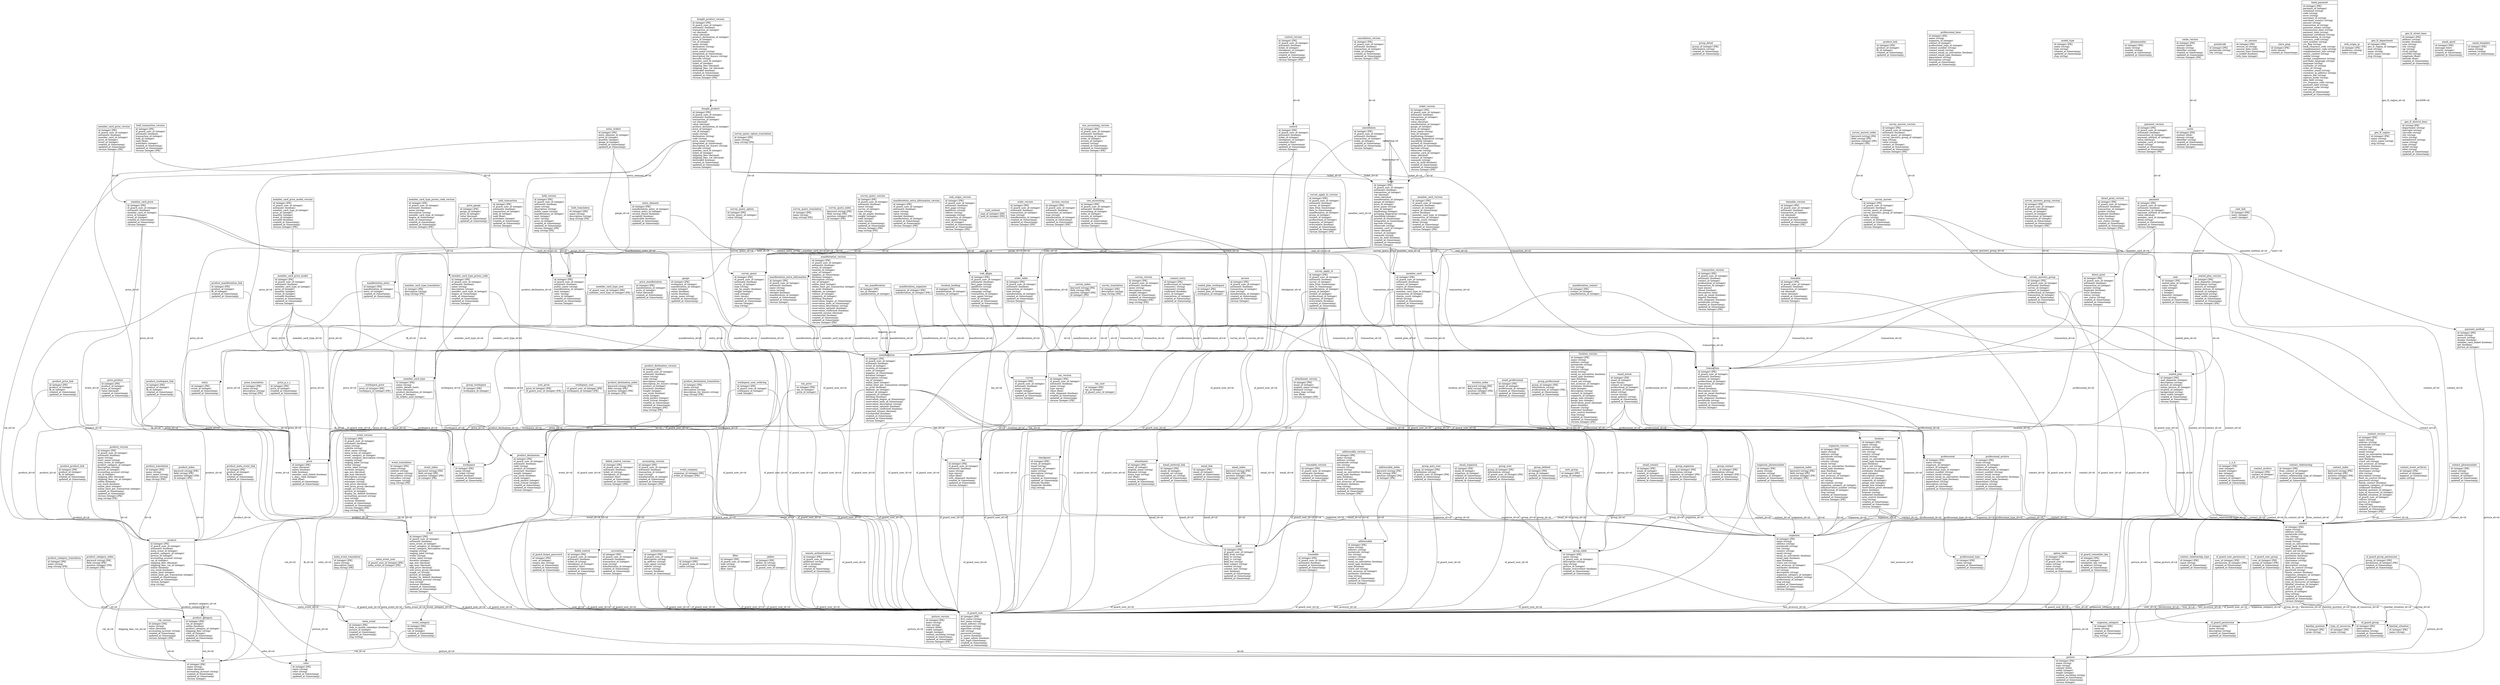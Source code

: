 digraph G {
	edge [ len=2 labeldistance=2 ];
	overlap=false;
	splines=true;

	nodeoption_table [
		label="{<table>option_table|<cols>id (integer) [PK]\ltype (string)\lsf_guard_user_id (integer)\lname (string)\lvalue (string)\ldomain (string)\lcreated_at (timestamp)\l}",
		shape=record ];
	nodeoption_table [
		label="{<table>option_table|<cols>id (integer) [PK]\ltype (string)\lsf_guard_user_id (integer)\lname (string)\lvalue (string)\ldomain (string)\lcreated_at (timestamp)\l}",
		shape=record ];
	nodegroup_detail [
		label="{<table>group_detail|<cols>group_id (integer) [PK]\linformation (string)\lcreated_at (timestamp)\lupdated_at (timestamp)\l}",
		shape=record ];
	nodegroup_professional [
		label="{<table>group_professional|<cols>group_id (integer) [PK]\linformation (string)\lprofessional_id (integer) [PK]\lcreated_at (timestamp)\lupdated_at (timestamp)\l}",
		shape=record ];
	nodegroup_deleted [
		label="{<table>group_deleted|<cols>id (integer) [PK]\lgroup_id (integer)\lcreated_at (timestamp)\lupdated_at (timestamp)\l}",
		shape=record ];
	nodegroup_auto_user [
		label="{<table>group_auto_user|<cols>group_id (integer) [PK]\linformation (string)\lsf_guard_user_id (integer) [PK]\lcreated_at (timestamp)\lupdated_at (timestamp)\l}",
		shape=record ];
	nodegroup_table [
		label="{<table>group_table|<cols>id (integer) [PK]\lname (string)\lsf_guard_user_id (integer)\ldescription (string)\lslug (string)\lpicture_id (integer)\ldisplay_everywhere (boolean)\lcreated_at (timestamp)\lupdated_at (timestamp)\l}",
		shape=record ];
	nodegroup_contact [
		label="{<table>group_contact|<cols>group_id (integer) [PK]\linformation (string)\lcontact_id (integer) [PK]\lcreated_at (timestamp)\lupdated_at (timestamp)\l}",
		shape=record ];
	nodegroup_user [
		label="{<table>group_user|<cols>group_id (integer) [PK]\linformation (string)\lsf_guard_user_id (integer) [PK]\lcreated_at (timestamp)\lupdated_at (timestamp)\l}",
		shape=record ];
	nodegroup_organism [
		label="{<table>group_organism|<cols>group_id (integer) [PK]\linformation (string)\lorganism_id (integer) [PK]\lcreated_at (timestamp)\lupdated_at (timestamp)\l}",
		shape=record ];
	nodesf_guard_permission [
		label="{<table>sf_guard_permission|<cols>id (integer) [PK]\lname (string)\ldescription (string)\lcreated_at (timestamp)\lupdated_at (timestamp)\l}",
		shape=record ];
	nodesf_guard_user_permission [
		label="{<table>sf_guard_user_permission|<cols>user_id (integer) [PK]\lpermission_id (integer) [PK]\lcreated_at (timestamp)\lupdated_at (timestamp)\l}",
		shape=record ];
	nodesf_guard_group_permission [
		label="{<table>sf_guard_group_permission|<cols>group_id (integer) [PK]\lpermission_id (integer) [PK]\lcreated_at (timestamp)\lupdated_at (timestamp)\l}",
		shape=record ];
	nodesf_guard_remember_key [
		label="{<table>sf_guard_remember_key|<cols>id (integer) [PK]\luser_id (integer)\lremember_key (string)\lip_address (string)\lcreated_at (timestamp)\lupdated_at (timestamp)\l}",
		shape=record ];
	nodesf_guard_user [
		label="{<table>sf_guard_user|<cols>id (integer) [PK]\lfirst_name (string)\llast_name (string)\lemail_address (string)\lusername (string)\lalgorithm (string)\lsalt (string)\lpassword (string)\lis_active (boolean)\lis_super_admin (boolean)\llast_login (timestamp)\lcreated_at (timestamp)\lupdated_at (timestamp)\l}",
		shape=record ];
	nodesf_guard_user_group [
		label="{<table>sf_guard_user_group|<cols>user_id (integer) [PK]\lgroup_id (integer) [PK]\lcreated_at (timestamp)\lupdated_at (timestamp)\l}",
		shape=record ];
	nodesf_guard_group [
		label="{<table>sf_guard_group|<cols>id (integer) [PK]\lname (string)\ldescription (string)\lcreated_at (timestamp)\lupdated_at (timestamp)\l}",
		shape=record ];
	nodesf_guard_forgot_password [
		label="{<table>sf_guard_forgot_password|<cols>id (integer) [PK]\luser_id (integer)\lunique_key (string)\lexpires_at (timestamp)\lcreated_at (timestamp)\lupdated_at (timestamp)\l}",
		shape=record ];
	nodeprice_p_o_s [
		label="{<table>price_p_o_s|<cols>id (integer) [PK]\lprice_id (integer)\lcreated_at (timestamp)\lupdated_at (timestamp)\l}",
		shape=record ];
	nodeprice_manifestation [
		label="{<table>price_manifestation|<cols>id (integer) [PK]\lmanifestation_id (integer)\lprice_id (integer)\lvalue (decimal)\lcreated_at (timestamp)\lupdated_at (timestamp)\l}",
		shape=record ];
	nodeworkspace_price [
		label="{<table>workspace_price|<cols>price_id (integer) [PK]\lworkspace_id (integer) [PK]\l}",
		shape=record ];
	nodeprice_gauge [
		label="{<table>price_gauge|<cols>id (integer) [PK]\lgauge_id (integer)\lprice_id (integer)\lvalue (decimal)\lcreated_at (timestamp)\lupdated_at (timestamp)\l}",
		shape=record ];
	nodeuser_price [
		label="{<table>user_price|<cols>price_id (integer) [PK]\lsf_guard_user_id (integer) [PK]\l}",
		shape=record ];
	nodeprice_product [
		label="{<table>price_product|<cols>id (integer) [PK]\lproduct_id (integer)\lprice_id (integer)\lvalue (decimal)\lcreated_at (timestamp)\lupdated_at (timestamp)\l}",
		shape=record ];
	nodeprice [
		label="{<table>price|<cols>id (integer) [PK]\lvalue (decimal)\lonline (boolean)\lhide (boolean)\lmember_card_linked (boolean)\lx_days_valid (integer)\lrank (float)\lcreated_at (timestamp)\lupdated_at (timestamp)\l}",
		shape=record ];
	nodetraceable [
		label="{<table>traceable|<cols>id (integer) [PK]\lsf_guard_user_id (integer)\lautomatic (boolean)\lcreated_at (timestamp)\lupdated_at (timestamp)\lversion (integer)\l}",
		shape=record ];
	nodeitemable [
		label="{<table>itemable|<cols>id (integer) [PK]\lsf_guard_user_id (integer)\lautomatic (boolean)\ltransaction_id (integer)\lvat (decimal)\lvalue (decimal)\lcreated_at (timestamp)\lupdated_at (timestamp)\lversion (integer)\l}",
		shape=record ];
	nodeaddressable [
		label="{<table>addressable|<cols>id (integer) [PK]\lname (string)\laddress (string)\lpostalcode (string)\lcity (string)\lcountry (string)\lemail (string)\lemail_no_newsletter (boolean)\lemail_npai (boolean)\lnpai (boolean)\lvcard_uid (string)\llast_accessor_id (integer)\lautomatic (boolean)\lslug (string)\lcreated_at (timestamp)\lupdated_at (timestamp)\lversion (integer)\l}",
		shape=record ];
	nodeproduct_link [
		label="{<table>product_link|<cols>id (integer) [PK]\lproduct_id (integer)\lfk_id (integer)\lcreated_at (timestamp)\lupdated_at (timestamp)\l}",
		shape=record ];
	nodeprofessional_base [
		label="{<table>professional_base|<cols>id (integer) [PK]\lname (string)\lorganism_id (integer)\lcontact_id (integer)\lprofessional_type_id (integer)\lcontact_number (string)\lcontact_email (string)\lcontact_email_no_newsletter (boolean)\lcontact_email_npai (boolean)\ldepartment (string)\ldescription (string)\lcreated_at (timestamp)\lupdated_at (timestamp)\l}",
		shape=record ];
	nodemodel_type [
		label="{<table>model_type|<cols>id (integer) [PK]\lname (string)\ltype (string)\lcreated_at (timestamp)\lupdated_at (timestamp)\lslug (string)\l}",
		shape=record ];
	nodephonenumber [
		label="{<table>phonenumber|<cols>id (integer) [PK]\lname (string)\lnumber (string)\lcreated_at (timestamp)\lupdated_at (timestamp)\l}",
		shape=record ];
	nodeemail_link [
		label="{<table>email_link|<cols>id (integer) [PK]\lemail_id (integer)\lcreated_at (timestamp)\lupdated_at (timestamp)\ldeleted_at (timestamp)\l}",
		shape=record ];
	nodefailed_control [
		label="{<table>failed_control|<cols>id (integer) [PK]\lsf_guard_user_id (integer)\lautomatic (boolean)\lticket_id (string)\lcheckpoint_id (integer)\lcomment (text)\lcreated_at (timestamp)\lupdated_at (timestamp)\lversion (integer)\l}",
		shape=record ];
	nodecheckpoint [
		label="{<table>checkpoint|<cols>id (integer) [PK]\levent_id (integer)\lemail (string)\lorganism_id (integer)\lname (string)\ldescription (string)\ltype (enum)\lcreated_at (timestamp)\lupdated_at (timestamp)\llatitude (double)\llongitude (double)\lslug (string)\l}",
		shape=record ];
	nodepicture [
		label="{<table>picture|<cols>id (integer) [PK]\lname (string)\ltype (string)\lcontent (blob)\lwidth (integer)\lheight (integer)\lcontent_encoding (string)\lcreated_at (timestamp)\lupdated_at (timestamp)\lversion (integer)\l}",
		shape=record ];
	nodeauthentication [
		label="{<table>authentication|<cols>id (integer) [PK]\lsf_guard_user_id (integer)\ldescription (string)\lip_address (string)\luser_agent (string)\lreferer (string)\lserver (string)\lsuccess (boolean)\lcreated_at (timestamp)\l}",
		shape=record ];
	nodedomain [
		label="{<table>domain|<cols>id (integer) [PK]\lsf_guard_user_id (integer)\lname (string)\l}",
		shape=record ];
	nodecache [
		label="{<table>cache|<cols>id (integer) [PK]\lcontent (blob)\ldomain (string)\lidentifier (string)\lcreated_at (timestamp)\lupdated_at (timestamp)\lversion (integer)\l}",
		shape=record ];
	nodefilter [
		label="{<table>filter|<cols>id (integer) [PK]\lsf_guard_user_id (integer)\ltype (string)\lname (string)\lfilter (text)\l}",
		shape=record ];
	nodepostalcode [
		label="{<table>postalcode|<cols>id (integer) [PK]\lpostalcode (string)\lcity (string)\l}",
		shape=record ];
	nodejabber [
		label="{<table>jabber|<cols>id (integer) [PK]\ljabber_id (string)\lpassword (string)\lsf_guard_user_id (integer)\l}",
		shape=record ];
	nodenv_session [
		label="{<table>nv_session|<cols>id (integer) [PK]\lsession_id (string)\lsession_data (clob)\lsession_time (timestamp)\lis_locked (boolean)\llock_time (integer)\l}",
		shape=record ];
	nodetax_manifestation [
		label="{<table>tax_manifestation|<cols>id (integer) [PK]\ltax_id (integer)\lmanifestation_id (integer)\l}",
		shape=record ];
	nodeaccounting [
		label="{<table>accounting|<cols>id (integer) [PK]\lsf_guard_user_id (integer)\lautomatic (boolean)\ltransaction_id (integer)\ltype (string)\lmanifestation_id (integer)\lcreated_at (timestamp)\lupdated_at (timestamp)\lversion (integer)\l}",
		shape=record ];
	nodecontrol [
		label="{<table>control|<cols>id (integer) [PK]\lsf_guard_user_id (integer)\lautomatic (boolean)\lticket_id (integer)\lcheckpoint_id (integer)\lcomment (text)\lcreated_at (timestamp)\lupdated_at (timestamp)\lversion (integer)\l}",
		shape=record ];
	nodeoption_table [
		label="{<table>option_table|<cols>id (integer) [PK]\ltype (string)\lsf_guard_user_id (integer)\lname (string)\lvalue (string)\ldomain (string)\lcreated_at (timestamp)\l}",
		shape=record ];
	nodeorder_table [
		label="{<table>order_table|<cols>id (integer) [PK]\lsf_guard_user_id (integer)\lautomatic (boolean)\ltransaction_id (integer)\ltype (string)\lmanifestation_id (integer)\lcreated_at (timestamp)\lupdated_at (timestamp)\lversion (integer)\l}",
		shape=record ];
	nodetax_price [
		label="{<table>tax_price|<cols>id (integer) [PK]\ltax_id (integer)\lprice_id (integer)\l}",
		shape=record ];
	nodeinvoice [
		label="{<table>invoice|<cols>id (integer) [PK]\lsf_guard_user_id (integer)\lautomatic (boolean)\ltransaction_id (integer)\ltype (string)\lmanifestation_id (integer)\lcreated_at (timestamp)\lupdated_at (timestamp)\lversion (integer)\l}",
		shape=record ];
	nodetax [
		label="{<table>tax|<cols>id (integer) [PK]\lsf_guard_user_id (integer)\lautomatic (boolean)\lname (string)\ltype (enum)\lvalue (float)\lwith_shipment (boolean)\lcreated_at (timestamp)\lupdated_at (timestamp)\lversion (integer)\l}",
		shape=record ];
	nodepayment_method [
		label="{<table>payment_method|<cols>id (integer) [PK]\lname (string)\laccount (string)\ldisplay (boolean)\lmember_card_linked (boolean)\lept (boolean)\lpicture_id (integer)\l}",
		shape=record ];
	nodehold_transaction [
		label="{<table>hold_transaction|<cols>id (integer) [PK]\lsf_guard_user_id (integer)\lautomatic (boolean)\ltransaction_id (integer)\lhold_id (integer)\lrank (float)\lpretickets (integer)\lcreated_at (timestamp)\lupdated_at (timestamp)\lversion (integer)\l}",
		shape=record ];
	nodepayment [
		label="{<table>payment|<cols>id (integer) [PK]\lsf_guard_user_id (integer)\lautomatic (boolean)\ltransaction_id (integer)\lpayment_method_id (integer)\lvalue (decimal)\lmember_card_id (integer)\ldetail (string)\lcreated_at (timestamp)\lupdated_at (timestamp)\lversion (integer)\l}",
		shape=record ];
	nodetax_user [
		label="{<table>tax_user|<cols>id (integer) [PK]\ltax_id (integer)\lsf_guard_user_id (integer)\l}",
		shape=record ];
	nodetransaction [
		label="{<table>transaction|<cols>id (integer) [PK]\lsf_guard_user_id (integer)\lautomatic (boolean)\lcontact_id (integer)\lprofessional_id (integer)\ltransaction_id (integer)\ltype (enum)\lclosed (boolean)\ldescription (text)\lsend_an_email (boolean)\ldeposit (boolean)\lwith_shipment (boolean)\lpostalcode (string)\lcreated_at (timestamp)\lupdated_at (timestamp)\lversion (integer)\l}",
		shape=record ];
	nodecontact_event_archives [
		label="{<table>contact_event_archives|<cols>id (integer) [PK]\lcontact_id (integer)\lhappens_at (timestamp)\lname (string)\l}",
		shape=record ];
	noderaw_accounting [
		label="{<table>raw_accounting|<cols>id (integer) [PK]\lsf_guard_user_id (integer)\lautomatic (boolean)\laccounting_id (integer)\lorder_id (integer)\linvoice_id (integer)\lcontent (string)\lcreated_at (timestamp)\lupdated_at (timestamp)\lversion (integer)\l}",
		shape=record ];
	nodedirect_print [
		label="{<table>direct_print|<cols>id (integer) [PK]\lsf_guard_user_id (integer)\lautomatic (boolean)\ltransaction_id (integer)\lprinter (string)\lduplicate (boolean)\lerror (boolean)\lstatus (string)\lraw_status (string)\lcreated_at (timestamp)\lupdated_at (timestamp)\lversion (integer)\l}",
		shape=record ];
	nodeticket [
		label="{<table>ticket|<cols>id (integer) [PK]\lsf_guard_user_id (integer)\lautomatic (boolean)\ltransaction_id (integer)\lvat (decimal)\lvalue (decimal)\lmanifestation_id (integer)\lgauge_id (integer)\lprice_id (integer)\lprice_name (string)\lseat_id (integer)\lduplicating (integer)\lgrouping_fingerprint (string)\lcancelling (integer)\lprinted_at (timestamp)\lintegrated_at (timestamp)\lbarcode (string)\lothercode (string)\lmember_card_id (integer)\ltaxes (decimal)\lcontact_id (integer)\lcomment (string)\lauto_by_hold (boolean)\lcreated_at (timestamp)\lupdated_at (timestamp)\lversion (integer)\l}",
		shape=record ];
	nodecancellation [
		label="{<table>cancellation|<cols>id (integer) [PK]\lsf_guard_user_id (integer)\lautomatic (boolean)\ltransaction_id (integer)\lticket_id (integer)\lcreated_at (timestamp)\lupdated_at (timestamp)\lversion (integer)\l}",
		shape=record ];
	nodemember_card_type_user [
		label="{<table>member_card_type_user|<cols>sf_guard_user_id (integer) [PK]\lmember_card_type_id (integer) [PK]\l}",
		shape=record ];
	nodemember_card_price [
		label="{<table>member_card_price|<cols>id (integer) [PK]\lsf_guard_user_id (integer)\lautomatic (boolean)\lmember_card_id (integer)\lprice_id (integer)\levent_id (integer)\lcreated_at (timestamp)\lupdated_at (timestamp)\lversion (integer)\l}",
		shape=record ];
	nodemember_card_price_model [
		label="{<table>member_card_price_model|<cols>id (integer) [PK]\lsf_guard_user_id (integer)\lautomatic (boolean)\lmember_card_type_id (integer)\lprice_id (integer)\lquantity (integer)\levent_id (integer)\lautoadd (boolean)\lcreated_at (timestamp)\lupdated_at (timestamp)\lversion (integer)\l}",
		shape=record ];
	nodemember_card [
		label="{<table>member_card|<cols>id (integer) [PK]\lsf_guard_user_id (integer)\lautomatic (boolean)\lcontact_id (integer)\lexpire_at (timestamp)\lactive (boolean)\lmember_card_type_id (integer)\ltransaction_id (integer)\lchecks_count (integer)\ldetail (string)\lcreated_at (timestamp)\lupdated_at (timestamp)\lversion (integer)\l}",
		shape=record ];
	nodemember_card_type_promo_code [
		label="{<table>member_card_type_promo_code|<cols>id (integer) [PK]\lsf_guard_user_id (integer)\lautomatic (boolean)\lname (string)\ldescription (string)\lmember_card_type_id (integer)\lbegins_at (timestamp)\lends_at (timestamp)\lcreated_at (timestamp)\lupdated_at (timestamp)\lversion (integer)\l}",
		shape=record ];
	nodemember_card_type [
		label="{<table>member_card_type|<cols>id (integer) [PK]\lname (string)\lpublic_details (text)\lvalue (decimal)\lproduct_declination_id (integer)\lprice_id (integer)\lnb_tickets_mini (integer)\l}",
		shape=record ];
	nodemeta_event [
		label="{<table>meta_event|<cols>id (integer) [PK]\lhide_in_month_calendars (boolean)\lpicture_id (integer)\lcreated_at (timestamp)\lupdated_at (timestamp)\lslug (string)\l}",
		shape=record ];
	nodeevent_category [
		label="{<table>event_category|<cols>id (integer) [PK]\lname (string)\lvat_id (integer)\lcreated_at (timestamp)\lupdated_at (timestamp)\l}",
		shape=record ];
	nodemanifestation [
		label="{<table>manifestation|<cols>id (integer) [PK]\lsf_guard_user_id (integer)\lautomatic (boolean)\levent_id (integer)\llocation_id (integer)\lcolor_id (integer)\lhappens_at (timestamp)\lduration (integer)\ldescription (string)\lvat_id (integer)\lonline_limit (integer)\lonline_limit_per_transaction (integer)\lno_print (boolean)\ldepends_on (integer)\lcontact_id (integer)\lorganism_id (integer)\lblocking (boolean)\lreservation_begins_at (timestamp)\lreservation_ends_at (timestamp)\lreservation_description (string)\lreservation_optional (boolean)\lreservation_confirmed (boolean)\lexpected_income (decimal)\lvoucherized (boolean)\lcreated_at (timestamp)\lupdated_at (timestamp)\lversion (integer)\l}",
		shape=record ];
	nodemanifestation_organizer [
		label="{<table>manifestation_organizer|<cols>organism_id (integer) [PK]\lmanifestation_id (integer) [PK]\l}",
		shape=record ];
	nodemeta_event_user [
		label="{<table>meta_event_user|<cols>sf_guard_user_id (integer) [PK]\lmeta_event_id (integer) [PK]\l}",
		shape=record ];
	nodehold [
		label="{<table>hold|<cols>id (integer) [PK]\lsf_guard_user_id (integer)\lautomatic (boolean)\lpublic_name (string)\lmanifestation_id (integer)\lnext (integer)\lcolor (string)\lprice_id (integer)\lcreated_at (timestamp)\lupdated_at (timestamp)\lversion (integer)\l}",
		shape=record ];
	nodeseat [
		label="{<table>seat|<cols>id (integer) [PK]\lseated_plan_id (integer)\lname (string)\lrank (integer)\lx (integer)\ly (integer)\ldiameter (integer)\lclass (string)\lcreated_at (timestamp)\lupdated_at (timestamp)\l}",
		shape=record ];
	nodeseated_plan [
		label="{<table>seated_plan|<cols>id (integer) [PK]\lseat_diameter (integer)\ldescription (string)\lpicture_id (integer)\lonline_picture_id (integer)\llocation_id (integer)\lbackground (string)\lideal_width (integer)\lcreated_at (timestamp)\lupdated_at (timestamp)\lversion (integer)\l}",
		shape=record ];
	nodemanifestation_extra_information [
		label="{<table>manifestation_extra_information|<cols>id (integer) [PK]\lsf_guard_user_id (integer)\lautomatic (boolean)\lname (string)\lvalue (string)\lchecked (boolean)\lmanifestation_id (integer)\lcreated_at (timestamp)\lupdated_at (timestamp)\lversion (integer)\l}",
		shape=record ];
	nodeworkspace_user [
		label="{<table>workspace_user|<cols>sf_guard_user_id (integer) [PK]\lworkspace_id (integer) [PK]\l}",
		shape=record ];
	nodeworkspace [
		label="{<table>workspace|<cols>id (integer) [PK]\lname (string)\lon_ticket (string)\lseated (boolean)\lcreated_at (timestamp)\lupdated_at (timestamp)\l}",
		shape=record ];
	nodehold_content [
		label="{<table>hold_content|<cols>seat_id (integer) [PK]\lhold_id (integer) [PK]\l}",
		shape=record ];
	nodemanifestation_contact [
		label="{<table>manifestation_contact|<cols>id (integer) [PK]\lcontact_id (integer)\lmanifestation_id (integer)\l}",
		shape=record ];
	nodeevent [
		label="{<table>event|<cols>id (integer) [PK]\lsf_guard_user_id (integer)\lautomatic (boolean)\lmeta_event_id (integer)\levent_category_id (integer)\levent_category_description (string)\lstaging (string)\lstaging_label (string)\lwriter (string)\lwriter_label (string)\lduration (integer)\lage_min (decimal)\lage_max (decimal)\lweb_price (decimal)\lweb_price_group (decimal)\limage_url (string)\lpicture_id (integer)\ldisplay_by_default (boolean)\laccounting_account (string)\lslug (string)\lmuseum (boolean)\lcreated_at (timestamp)\lupdated_at (timestamp)\lversion (integer)\l}",
		shape=record ];
	nodeevent_company [
		label="{<table>event_company|<cols>organism_id (integer) [PK]\levent_id (integer) [PK]\l}",
		shape=record ];
	nodegauge [
		label="{<table>gauge|<cols>id (integer) [PK]\lworkspace_id (integer)\lmanifestation_id (integer)\lvalue (integer)\lonline (boolean)\lonsite (boolean)\lgroup_name (string)\lcreated_at (timestamp)\lupdated_at (timestamp)\l}",
		shape=record ];
	nodelocation_booking [
		label="{<table>location_booking|<cols>id (integer) [PK]\lmanifestation_id (integer)\llocation_id (integer)\l}",
		shape=record ];
	nodevat [
		label="{<table>vat|<cols>id (integer) [PK]\lname (string)\lvalue (decimal)\laccounting_account (string)\lcreated_at (timestamp)\lupdated_at (timestamp)\lversion (integer)\l}",
		shape=record ];
	nodeseat_link [
		label="{<table>seat_link|<cols>id (integer) [PK]\lseat1 (integer)\lseat2 (integer)\l}",
		shape=record ];
	nodeseated_plan_workspace [
		label="{<table>seated_plan_workspace|<cols>id (integer) [PK]\lseated_plan_id (integer)\lworkspace_id (integer)\l}",
		shape=record ];
	nodecolor [
		label="{<table>color|<cols>id (integer) [PK]\lname (string)\lcolor (string)\lcreated_at (timestamp)\lupdated_at (timestamp)\l}",
		shape=record ];
	nodelocation [
		label="{<table>location|<cols>id (integer) [PK]\lname (string)\laddress (string)\lpostalcode (string)\lcity (string)\lcountry (string)\lemail (string)\lemail_no_newsletter (boolean)\lemail_npai (boolean)\lnpai (boolean)\lvcard_uid (string)\llast_accessor_id (integer)\lautomatic (boolean)\lrank (integer)\ldescription (string)\lcontact_id (integer)\lorganism_id (integer)\lgauge_max (integer)\lgauge_min (integer)\lreservation_price (decimal)\lplace (boolean)\llicenses (string)\lunlimited (boolean)\lauto_control (boolean)\lslug (string)\lcreated_at (timestamp)\lupdated_at (timestamp)\lversion (integer)\l}",
		shape=record ];
	nodeworkspace_user_ordering [
		label="{<table>workspace_user_ordering|<cols>id (integer) [PK]\lsf_guard_user_id (integer)\lworkspace_id (integer)\lrank (integer)\l}",
		shape=record ];
	noderemote_authentication [
		label="{<table>remote_authentication|<cols>id (integer) [PK]\lsf_guard_user_id (integer)\lipaddress (string)\lactive (boolean)\lsalt (string)\lcreated_at (timestamp)\lupdated_at (timestamp)\l}",
		shape=record ];
	nodeoption_table [
		label="{<table>option_table|<cols>id (integer) [PK]\ltype (string)\lsf_guard_user_id (integer)\lname (string)\lvalue (string)\ldomain (string)\lcreated_at (timestamp)\l}",
		shape=record ];
	nodeauto_group [
		label="{<table>auto_group|<cols>id (integer) [PK]\lgroup_id (integer)\l}",
		shape=record ];
	nodesurvey_answers_group [
		label="{<table>survey_answers_group|<cols>id (integer) [PK]\lsf_guard_user_id (integer)\lautomatic (boolean)\lsurvey_id (integer)\lcontact_id (integer)\lprofessional_id (integer)\ltransaction_id (integer)\lcreated_at (timestamp)\lupdated_at (timestamp)\lversion (integer)\l}",
		shape=record ];
	nodeslave_ping [
		label="{<table>slave_ping|<cols>id (integer) [PK]\lstate (enum)\lcreated_at (timestamp)\l}",
		shape=record ];
	nodebank_payment [
		label="{<table>bank_payment|<cols>id (integer) [PK]\lpayment_id (integer)\lserialized (string)\lcode (string)\lerror (string)\lmerchant_id (string)\lmerchant_country (string)\lamount (string)\ltransaction_id (string)\lpayment_means (string)\ltransmission_date (string)\lpayment_time (string)\lpayment_certificate (string)\lauthorization_id (string)\lcurrency_code (string)\lcard_number (string)\lcvv_flag (string)\lbank_response_code (string)\lcomplementary_code (string)\lcomplementary_info (string)\lreturn_context (string)\lcaddie (string)\lreceipt_complement (string)\lmerchant_language (string)\llanguage (string)\lcustomer_id (string)\lorder_id (string)\lcustomer_email (string)\lcustomer_ip_address (string)\lcapture_day (string)\lcapture_mode (string)\ldata_field (string)\lcvv_response_code (string)\lpayment_date (string)\lresponse_code (string)\lraw (string)\lcreated_at (timestamp)\lupdated_at (timestamp)\l}",
		shape=record ];
	nodesurvey_query_option [
		label="{<table>survey_query_option|<cols>id (integer) [PK]\lsurvey_query_id (integer)\lvalue (string)\l}",
		shape=record ];
	nodesurvey_query [
		label="{<table>survey_query|<cols>id (integer) [PK]\lsf_guard_user_id (integer)\lautomatic (boolean)\lsurvey_id (integer)\ltype (string)\lcan_be_empty (boolean)\lweight (integer)\lrank (integer)\lstats (enum)\lcreated_at (timestamp)\lupdated_at (timestamp)\lversion (integer)\lslug (string)\l}",
		shape=record ];
	nodesurvey_apply_to [
		label="{<table>survey_apply_to|<cols>id (integer) [PK]\lsf_guard_user_id (integer)\lautomatic (boolean)\lsurvey_id (integer)\ldate_from (timestamp)\ldate_to (timestamp)\lmanifestation_id (integer)\lgroup_id (integer)\lcontact_id (integer)\lprofessional_id (integer)\lorganism_id (integer)\leverywhere (boolean)\lcreated_at (timestamp)\lupdated_at (timestamp)\lversion (integer)\l}",
		shape=record ];
	nodesurvey_answer [
		label="{<table>survey_answer|<cols>id (integer) [PK]\lsf_guard_user_id (integer)\lautomatic (boolean)\lsurvey_query_id (integer)\lsurvey_answers_group_id (integer)\llang (string)\lvalue (string)\lcontact_id (integer)\lcreated_at (timestamp)\lupdated_at (timestamp)\lversion (integer)\l}",
		shape=record ];
	nodeweb_origin_ip [
		label="{<table>web_origin_ip|<cols>id (integer) [PK]\lipaddress (string)\lname (string)\l}",
		shape=record ];
	nodesurvey [
		label="{<table>survey|<cols>id (integer) [PK]\lsf_guard_user_id (integer)\lautomatic (boolean)\lname (string)\lweight (integer)\lcreated_at (timestamp)\lupdated_at (timestamp)\lversion (integer)\l}",
		shape=record ];
	nodeweb_origin [
		label="{<table>web_origin|<cols>id (integer) [PK]\lsf_guard_user_id (integer)\lautomatic (boolean)\lfirst_page (string)\lipaddress (string)\lreferer (string)\lcampaign (string)\ltransaction_id (integer)\luser_agent (string)\lnext_id (integer)\lcreated_at (timestamp)\lupdated_at (timestamp)\lversion (integer)\l}",
		shape=record ];
	nodeproduct_meta_event_link [
		label="{<table>product_meta_event_link|<cols>id (integer) [PK]\lproduct_id (integer)\lfk_id (integer)\lcreated_at (timestamp)\lupdated_at (timestamp)\l}",
		shape=record ];
	nodeproduct_price_link [
		label="{<table>product_price_link|<cols>id (integer) [PK]\lproduct_id (integer)\lfk_id (integer)\lcreated_at (timestamp)\lupdated_at (timestamp)\l}",
		shape=record ];
	nodeproduct_product_link [
		label="{<table>product_product_link|<cols>id (integer) [PK]\lproduct_id (integer)\lfk_id (integer)\lcreated_at (timestamp)\lupdated_at (timestamp)\l}",
		shape=record ];
	nodeproduct_manifestation_link [
		label="{<table>product_manifestation_link|<cols>id (integer) [PK]\lproduct_id (integer)\lfk_id (integer)\lcreated_at (timestamp)\lupdated_at (timestamp)\l}",
		shape=record ];
	nodeproduct_declination [
		label="{<table>product_declination|<cols>id (integer) [PK]\lsf_guard_user_id (integer)\lautomatic (boolean)\lcode (string)\lproduct_id (integer)\lprioritary (boolean)\lweight (integer)\luse_stock (boolean)\lstock (integer)\lstock_perfect (integer)\lstock_critical (integer)\lcreated_at (timestamp)\lupdated_at (timestamp)\lversion (integer)\l}",
		shape=record ];
	nodebought_product [
		label="{<table>bought_product|<cols>id (integer) [PK]\lsf_guard_user_id (integer)\lautomatic (boolean)\ltransaction_id (integer)\lvat (decimal)\lvalue (decimal)\lproduct_declination_id (integer)\lprice_id (integer)\lvat_id (integer)\lname (string)\ldeclination (string)\lcode (string)\lprice_name (string)\lintegrated_at (timestamp)\ldescription_for_buyers (string)\lbarcode (string)\lmember_card_id (integer)\lticket_id (integer)\lshipping_fees (decimal)\lshipping_fees_vat (decimal)\ldestocked (boolean)\lcreated_at (timestamp)\lupdated_at (timestamp)\lversion (integer)\l}",
		shape=record ];
	nodeproduct_workspace_link [
		label="{<table>product_workspace_link|<cols>id (integer) [PK]\lproduct_id (integer)\lfk_id (integer)\lcreated_at (timestamp)\lupdated_at (timestamp)\l}",
		shape=record ];
	nodeproduct [
		label="{<table>product|<cols>id (integer) [PK]\lsf_guard_user_id (integer)\lautomatic (boolean)\lmeta_event_id (integer)\lproduct_category_id (integer)\lpicture_id (integer)\laccounting_account (string)\lvat_id (integer)\lshipping_fees (decimal)\lshipping_fees_vat_id (integer)\lonline (boolean)\luse_stock (boolean)\lonline_limit (integer)\lonline_limit_per_transaction (integer)\lcreated_at (timestamp)\lupdated_at (timestamp)\lversion (integer)\lslug (string)\l}",
		shape=record ];
	nodeproduct_category [
		label="{<table>product_category|<cols>id (integer) [PK]\lvat_id (integer)\lonline (boolean)\lproduct_category_id (integer)\lshipping_fees (string)\lcolor_id (integer)\lcreated_at (timestamp)\lupdated_at (timestamp)\lslug (string)\l}",
		shape=record ];
	nodefamilial_quotient [
		label="{<table>familial_quotient|<cols>id (integer) [PK]\lname (string)\l}",
		shape=record ];
	nodemodel_type [
		label="{<table>model_type|<cols>id (integer) [PK]\lname (string)\ltype (string)\lcreated_at (timestamp)\lupdated_at (timestamp)\lslug (string)\l}",
		shape=record ];
	nodeprofessional_archive [
		label="{<table>professional_archive|<cols>id (integer) [PK]\lname (string)\lorganism_id (integer)\lcontact_id (integer)\lprofessional_type_id (integer)\lcontact_number (string)\lcontact_email (string)\lcontact_email_no_newsletter (boolean)\lcontact_email_npai (boolean)\ldepartment (string)\ldescription (string)\lcreated_at (timestamp)\lupdated_at (timestamp)\l}",
		shape=record ];
	nodegeo_fr_region [
		label="{<table>geo_fr_region|<cols>id (integer) [PK]\lname (string)\lstrict_name (string)\lslug (string)\l}",
		shape=record ];
	nodetype_of_resources [
		label="{<table>type_of_resources|<cols>id (integer) [PK]\lname (string)\l}",
		shape=record ];
	nodeoption_table [
		label="{<table>option_table|<cols>id (integer) [PK]\ltype (string)\lsf_guard_user_id (integer)\lname (string)\lvalue (string)\ldomain (string)\lcreated_at (timestamp)\l}",
		shape=record ];
	nodeorganism_category [
		label="{<table>organism_category|<cols>id (integer) [PK]\lname (string)\lcreated_at (timestamp)\lupdated_at (timestamp)\lslug (string)\l}",
		shape=record ];
	nodecontact_phonenumber [
		label="{<table>contact_phonenumber|<cols>id (integer) [PK]\lname (string)\lnumber (string)\lcontact_id (integer)\lcreated_at (timestamp)\lupdated_at (timestamp)\l}",
		shape=record ];
	nodey_o_b [
		label="{<table>y_o_b|<cols>id (integer) [PK]\lyear (integer)\lmonth (integer)\lday (integer)\lname (string)\lcontact_id (integer)\lcreated_at (timestamp)\lupdated_at (timestamp)\l}",
		shape=record ];
	nodecontact_archive [
		label="{<table>contact_archive|<cols>id (integer) [PK]\lcontact_id (integer)\lold_id (integer)\l}",
		shape=record ];
	nodecontact_relationship_type [
		label="{<table>contact_relationship_type|<cols>id (integer) [PK]\lname (string)\lcreated_at (timestamp)\lupdated_at (timestamp)\l}",
		shape=record ];
	nodeorganism [
		label="{<table>organism|<cols>id (integer) [PK]\lname (string)\laddress (string)\lpostalcode (string)\lcity (string)\lcountry (string)\lemail (string)\lemail_no_newsletter (boolean)\lemail_npai (boolean)\lnpai (boolean)\lvcard_uid (string)\llast_accessor_id (integer)\lautomatic (boolean)\lurl (string)\ldescription (string)\lorganism_category_id (integer)\ladministrative_number (string)\lprofessional_id (integer)\lslug (string)\lcreated_at (timestamp)\lupdated_at (timestamp)\lversion (integer)\l}",
		shape=record ];
	nodeoption_table [
		label="{<table>option_table|<cols>id (integer) [PK]\ltype (string)\lsf_guard_user_id (integer)\lname (string)\lvalue (string)\ldomain (string)\lcreated_at (timestamp)\l}",
		shape=record ];
	nodefamilial_situation [
		label="{<table>familial_situation|<cols>id (integer) [PK]\lname (string)\l}",
		shape=record ];
	nodegeo_fr_street_base [
		label="{<table>geo_fr_street_base|<cols>id (integer) [PK]\laddress (string)\llocality (boolean)\lnum (string)\lcity (string)\lzip (string)\lrivoli (string)\liris2008 (string)\llongitude (float)\llatitude (float)\lcreated_at (timestamp)\lupdated_at (timestamp)\l}",
		shape=record ];
	nodeprofessional [
		label="{<table>professional|<cols>id (integer) [PK]\lname (string)\lorganism_id (integer)\lcontact_id (integer)\lprofessional_type_id (integer)\lcontact_number (string)\lcontact_email (string)\lcontact_email_no_newsletter (boolean)\lcontact_email_npai (boolean)\ldepartment (string)\ldescription (string)\lcreated_at (timestamp)\lupdated_at (timestamp)\l}",
		shape=record ];
	nodeoption_table [
		label="{<table>option_table|<cols>id (integer) [PK]\ltype (string)\lsf_guard_user_id (integer)\lname (string)\lvalue (string)\ldomain (string)\lcreated_at (timestamp)\l}",
		shape=record ];
	nodemodel_type [
		label="{<table>model_type|<cols>id (integer) [PK]\lname (string)\ltype (string)\lcreated_at (timestamp)\lupdated_at (timestamp)\lslug (string)\l}",
		shape=record ];
	nodecontact [
		label="{<table>contact|<cols>id (integer) [PK]\lname (string)\laddress (string)\lpostalcode (string)\lcity (string)\lcountry (string)\lemail (string)\lemail_no_newsletter (boolean)\lemail_npai (boolean)\lnpai (boolean)\lvcard_uid (string)\llast_accessor_id (integer)\lautomatic (boolean)\lfirstname (string)\lshortname (string)\ltitle (string)\ldescription (string)\lflash_on_control (string)\lpassword (string)\lfamily_contact (boolean)\lorganism_category_id (integer)\lconfirmed (boolean)\lfamilial_quotient_id (integer)\ltype_of_resources_id (integer)\lfamilial_situation_id (integer)\lsf_guard_user_id (integer)\lculture (string)\lpicture_id (integer)\lslug (string)\lcreated_at (timestamp)\lupdated_at (timestamp)\lversion (integer)\l}",
		shape=record ];
	nodeprofessional_type [
		label="{<table>professional_type|<cols>id (integer) [PK]\lname (string)\lcreated_at (timestamp)\lupdated_at (timestamp)\l}",
		shape=record ];
	nodecontact_relationship [
		label="{<table>contact_relationship|<cols>id (integer) [PK]\lfrom_contact_id (integer)\lto_contact_id (integer)\lcontact_relationship_type_id (integer)\lcreated_at (timestamp)\lupdated_at (timestamp)\l}",
		shape=record ];
	nodeorganism_phonenumber [
		label="{<table>organism_phonenumber|<cols>id (integer) [PK]\lname (string)\lnumber (string)\lorganism_id (integer)\lcreated_at (timestamp)\lupdated_at (timestamp)\l}",
		shape=record ];
	nodegeo_fr_district_base [
		label="{<table>geo_fr_district_base|<cols>id (string) [PK]\ldepartment (string)\lmetropol (string)\lcitycode (string)\lcity (string)\ltriris (string)\lmetadistrict (string)\lname (string)\ltype (string)\lmodif (string)\llabel (string)\lcreated_at (timestamp)\lupdated_at (timestamp)\l}",
		shape=record ];
	nodegeo_fr_department [
		label="{<table>geo_fr_department|<cols>id (integer) [PK]\lgeo_fr_region_id (integer)\lnum (string)\lname (string)\lstrict_name (string)\lslug (string)\l}",
		shape=record ];
	nodeemail_spool [
		label="{<table>email_spool|<cols>id (integer) [PK]\lmessage (text)\lpriority (integer)\lcreated_at (timestamp)\lupdated_at (timestamp)\l}",
		shape=record ];
	nodeemail_template [
		label="{<table>email_template|<cols>id (integer) [PK]\lname (string)\lcontent (string)\lcreated_at (timestamp)\l}",
		shape=record ];
	nodeemail_contact [
		label="{<table>email_contact|<cols>id (integer) [PK]\lemail_id (integer)\lcontact_id (integer)\lcreated_at (timestamp)\lupdated_at (timestamp)\ldeleted_at (timestamp)\l}",
		shape=record ];
	nodeemail_organism [
		label="{<table>email_organism|<cols>id (integer) [PK]\lemail_id (integer)\lorganism_id (integer)\lcreated_at (timestamp)\lupdated_at (timestamp)\ldeleted_at (timestamp)\l}",
		shape=record ];
	nodeemail_external_link [
		label="{<table>email_external_link|<cols>id (integer) [PK]\lemail_id (integer)\loriginal_url (string)\lencrypted_uri (string)\lcreated_at (timestamp)\lupdated_at (timestamp)\l}",
		shape=record ];
	nodeemail_action [
		label="{<table>email_action|<cols>id (integer) [PK]\lemail_id (integer)\ltype (enum)\lcontact_id (integer)\lprofessional_id (integer)\lorganism_id (integer)\ldetail (string)\lsource (string)\lemail_address (string)\lcreated_at (timestamp)\lupdated_at (timestamp)\l}",
		shape=record ];
	nodeattachment [
		label="{<table>attachment|<cols>id (integer) [PK]\lemail_id (integer)\loriginal_name (string)\lfilename (string)\lmime_type (string)\lsize (float)\lversion (integer)\lcreated_at (timestamp)\lupdated_at (timestamp)\l}",
		shape=record ];
	nodeemail [
		label="{<table>email|<cols>id (integer) [PK]\lsf_guard_user_id (integer)\lfield_from (string)\lfield_to (string)\lfield_cc (string)\lfield_bcc (string)\lfield_subject (string)\lcontent (string)\lcontent_text (string)\lsent (boolean)\lcreated_at (timestamp)\lupdated_at (timestamp)\ldeleted_at (timestamp)\l}",
		shape=record ];
	nodeemail_professional [
		label="{<table>email_professional|<cols>id (integer) [PK]\lemail_id (integer)\lprofessional_id (integer)\lcreated_at (timestamp)\lupdated_at (timestamp)\ldeleted_at (timestamp)\l}",
		shape=record ];
	nodemanifestation_entry [
		label="{<table>manifestation_entry|<cols>id (integer) [PK]\lmanifestation_id (integer)\lentry_id (integer)\lcreated_at (timestamp)\lupdated_at (timestamp)\l}",
		shape=record ];
	nodecontact_entry [
		label="{<table>contact_entry|<cols>id (integer) [PK]\lprofessional_id (integer)\lcomment1 (string)\lcomment2 (string)\lconfirmed (boolean)\lentry_id (integer)\ltransaction_id (integer)\lcreated_at (timestamp)\lupdated_at (timestamp)\l}",
		shape=record ];
	nodeentry_element [
		label="{<table>entry_element|<cols>id (integer) [PK]\lmanifestation_entry_id (integer)\lcontact_entry_id (integer)\lsecond_choice (boolean)\laccepted (boolean)\limpossible (boolean)\lcreated_at (timestamp)\lupdated_at (timestamp)\l}",
		shape=record ];
	nodeentry [
		label="{<table>entry|<cols>id (integer) [PK]\levent_id (integer)\lcreated_at (timestamp)\lupdated_at (timestamp)\l}",
		shape=record ];
	nodegroup_workspace [
		label="{<table>group_workspace|<cols>id (integer) [PK]\lworkspace_id (integer)\l}",
		shape=record ];
	nodeentry_tickets [
		label="{<table>entry_tickets|<cols>id (integer) [PK]\lentry_element_id (integer)\lprice_id (integer)\lquantity (integer)\lgauge_id (integer)\lcreated_at (timestamp)\lupdated_at (timestamp)\l}",
		shape=record ];
	nodeprice_translation [
		label="{<table>price_translation|<cols>id (integer) [PK]\lname (string)\ldescription (string)\llang (string) [PK]\l}",
		shape=record ];
	nodetraceable_version [
		label="{<table>traceable_version|<cols>id (integer) [PK]\lsf_guard_user_id (integer)\lautomatic (boolean)\lcreated_at (timestamp)\lupdated_at (timestamp)\lversion (integer) [PK]\l}",
		shape=record ];
	nodefailed_control_version [
		label="{<table>failed_control_version|<cols>id (integer) [PK]\lsf_guard_user_id (integer)\lautomatic (boolean)\lticket_id (string)\lcheckpoint_id (integer)\lcomment (text)\lcreated_at (timestamp)\lupdated_at (timestamp)\lversion (integer) [PK]\l}",
		shape=record ];
	nodepicture_version [
		label="{<table>picture_version|<cols>id (integer) [PK]\lname (string)\ltype (string)\lcontent (blob)\lwidth (integer)\lheight (integer)\lcontent_encoding (string)\lcreated_at (timestamp)\lupdated_at (timestamp)\lversion (integer) [PK]\l}",
		shape=record ];
	nodeitemable_version [
		label="{<table>itemable_version|<cols>id (integer) [PK]\lsf_guard_user_id (integer)\lautomatic (boolean)\ltransaction_id (integer)\lvat (decimal)\lvalue (decimal)\lcreated_at (timestamp)\lupdated_at (timestamp)\lversion (integer) [PK]\l}",
		shape=record ];
	nodecache_version [
		label="{<table>cache_version|<cols>id (integer) [PK]\lcontent (blob)\ldomain (string)\lidentifier (string)\lcreated_at (timestamp)\lupdated_at (timestamp)\lversion (integer) [PK]\l}",
		shape=record ];
	nodeaddressable_index [
		label="{<table>addressable_index|<cols>keyword (string) [PK]\lfield (string) [PK]\lposition (integer) [PK]\lid (integer) [PK]\l}",
		shape=record ];
	nodeaddressable_version [
		label="{<table>addressable_version|<cols>id (integer) [PK]\lname (string)\laddress (string)\lpostalcode (string)\lcity (string)\lcountry (string)\lemail (string)\lemail_no_newsletter (boolean)\lemail_npai (boolean)\lnpai (boolean)\lvcard_uid (string)\llast_accessor_id (integer)\lautomatic (boolean)\lslug (string)\lcreated_at (timestamp)\lupdated_at (timestamp)\lversion (integer) [PK]\l}",
		shape=record ];
	nodeaccounting_version [
		label="{<table>accounting_version|<cols>id (integer) [PK]\lsf_guard_user_id (integer)\lautomatic (boolean)\ltransaction_id (integer)\ltype (string)\lmanifestation_id (integer)\lcreated_at (timestamp)\lupdated_at (timestamp)\lversion (integer) [PK]\l}",
		shape=record ];
	nodecontrol_version [
		label="{<table>control_version|<cols>id (integer) [PK]\lsf_guard_user_id (integer)\lautomatic (boolean)\lticket_id (integer)\lcheckpoint_id (integer)\lcomment (text)\lcreated_at (timestamp)\lupdated_at (timestamp)\lversion (integer) [PK]\l}",
		shape=record ];
	nodeorder_version [
		label="{<table>order_version|<cols>id (integer) [PK]\lsf_guard_user_id (integer)\lautomatic (boolean)\ltransaction_id (integer)\ltype (string)\lmanifestation_id (integer)\lcreated_at (timestamp)\lupdated_at (timestamp)\lversion (integer) [PK]\l}",
		shape=record ];
	nodeinvoice_version [
		label="{<table>invoice_version|<cols>id (integer) [PK]\lsf_guard_user_id (integer)\lautomatic (boolean)\ltransaction_id (integer)\ltype (string)\lmanifestation_id (integer)\lcreated_at (timestamp)\lupdated_at (timestamp)\lversion (integer) [PK]\l}",
		shape=record ];
	nodetax_version [
		label="{<table>tax_version|<cols>id (integer) [PK]\lsf_guard_user_id (integer)\lautomatic (boolean)\lname (string)\ltype (enum)\lvalue (float)\lwith_shipment (boolean)\lcreated_at (timestamp)\lupdated_at (timestamp)\lversion (integer) [PK]\l}",
		shape=record ];
	nodehold_transaction_version [
		label="{<table>hold_transaction_version|<cols>id (integer) [PK]\lsf_guard_user_id (integer)\lautomatic (boolean)\ltransaction_id (integer)\lhold_id (integer)\lrank (float)\lpretickets (integer)\lcreated_at (timestamp)\lupdated_at (timestamp)\lversion (integer) [PK]\l}",
		shape=record ];
	nodepayment_version [
		label="{<table>payment_version|<cols>id (integer) [PK]\lsf_guard_user_id (integer)\lautomatic (boolean)\ltransaction_id (integer)\lpayment_method_id (integer)\lvalue (decimal)\lmember_card_id (integer)\ldetail (string)\lcreated_at (timestamp)\lupdated_at (timestamp)\lversion (integer) [PK]\l}",
		shape=record ];
	nodetransaction_version [
		label="{<table>transaction_version|<cols>id (integer) [PK]\lsf_guard_user_id (integer)\lautomatic (boolean)\lcontact_id (integer)\lprofessional_id (integer)\ltransaction_id (integer)\ltype (enum)\lclosed (boolean)\ldescription (text)\lsend_an_email (boolean)\ldeposit (boolean)\lwith_shipment (boolean)\lpostalcode (string)\lcreated_at (timestamp)\lupdated_at (timestamp)\lversion (integer) [PK]\l}",
		shape=record ];
	noderaw_accounting_version [
		label="{<table>raw_accounting_version|<cols>id (integer) [PK]\lsf_guard_user_id (integer)\lautomatic (boolean)\laccounting_id (integer)\lorder_id (integer)\linvoice_id (integer)\lcontent (string)\lcreated_at (timestamp)\lupdated_at (timestamp)\lversion (integer) [PK]\l}",
		shape=record ];
	nodedirect_print_version [
		label="{<table>direct_print_version|<cols>id (integer) [PK]\lsf_guard_user_id (integer)\lautomatic (boolean)\ltransaction_id (integer)\lprinter (string)\lduplicate (boolean)\lerror (boolean)\lstatus (string)\lraw_status (string)\lcreated_at (timestamp)\lupdated_at (timestamp)\lversion (integer) [PK]\l}",
		shape=record ];
	nodeticket_version [
		label="{<table>ticket_version|<cols>id (integer) [PK]\lsf_guard_user_id (integer)\lautomatic (boolean)\ltransaction_id (integer)\lvat (decimal)\lvalue (decimal)\lmanifestation_id (integer)\lgauge_id (integer)\lprice_id (integer)\lprice_name (string)\lseat_id (integer)\lduplicating (integer)\lgrouping_fingerprint (string)\lcancelling (integer)\lprinted_at (timestamp)\lintegrated_at (timestamp)\lbarcode (string)\lothercode (string)\lmember_card_id (integer)\ltaxes (decimal)\lcontact_id (integer)\lcomment (string)\lauto_by_hold (boolean)\lcreated_at (timestamp)\lupdated_at (timestamp)\lversion (integer) [PK]\l}",
		shape=record ];
	nodecancellation_version [
		label="{<table>cancellation_version|<cols>id (integer) [PK]\lsf_guard_user_id (integer)\lautomatic (boolean)\ltransaction_id (integer)\lticket_id (integer)\lcreated_at (timestamp)\lupdated_at (timestamp)\lversion (integer) [PK]\l}",
		shape=record ];
	nodemember_card_price_version [
		label="{<table>member_card_price_version|<cols>id (integer) [PK]\lsf_guard_user_id (integer)\lautomatic (boolean)\lmember_card_id (integer)\lprice_id (integer)\levent_id (integer)\lcreated_at (timestamp)\lupdated_at (timestamp)\lversion (integer) [PK]\l}",
		shape=record ];
	nodemember_card_price_model_version [
		label="{<table>member_card_price_model_version|<cols>id (integer) [PK]\lsf_guard_user_id (integer)\lautomatic (boolean)\lmember_card_type_id (integer)\lprice_id (integer)\lquantity (integer)\levent_id (integer)\lautoadd (boolean)\lcreated_at (timestamp)\lupdated_at (timestamp)\lversion (integer) [PK]\l}",
		shape=record ];
	nodemember_card_version [
		label="{<table>member_card_version|<cols>id (integer) [PK]\lsf_guard_user_id (integer)\lautomatic (boolean)\lcontact_id (integer)\lexpire_at (timestamp)\lactive (boolean)\lmember_card_type_id (integer)\ltransaction_id (integer)\lchecks_count (integer)\ldetail (string)\lcreated_at (timestamp)\lupdated_at (timestamp)\lversion (integer) [PK]\l}",
		shape=record ];
	nodemember_card_type_promo_code_version [
		label="{<table>member_card_type_promo_code_version|<cols>id (integer) [PK]\lsf_guard_user_id (integer)\lautomatic (boolean)\lname (string)\ldescription (string)\lmember_card_type_id (integer)\lbegins_at (timestamp)\lends_at (timestamp)\lcreated_at (timestamp)\lupdated_at (timestamp)\lversion (integer) [PK]\l}",
		shape=record ];
	nodemember_card_type_translation [
		label="{<table>member_card_type_translation|<cols>id (integer) [PK]\ldescription (string)\llang (string) [PK]\l}",
		shape=record ];
	nodemeta_event_translation [
		label="{<table>meta_event_translation|<cols>id (integer) [PK]\lname (string)\ldescription (text)\llang (string) [PK]\l}",
		shape=record ];
	nodemanifestation_version [
		label="{<table>manifestation_version|<cols>id (integer) [PK]\lsf_guard_user_id (integer)\lautomatic (boolean)\levent_id (integer)\llocation_id (integer)\lcolor_id (integer)\lhappens_at (timestamp)\lduration (integer)\ldescription (string)\lvat_id (integer)\lonline_limit (integer)\lonline_limit_per_transaction (integer)\lno_print (boolean)\ldepends_on (integer)\lcontact_id (integer)\lorganism_id (integer)\lblocking (boolean)\lreservation_begins_at (timestamp)\lreservation_ends_at (timestamp)\lreservation_description (string)\lreservation_optional (boolean)\lreservation_confirmed (boolean)\lexpected_income (decimal)\lvoucherized (boolean)\lcreated_at (timestamp)\lupdated_at (timestamp)\lversion (integer) [PK]\l}",
		shape=record ];
	nodehold_version [
		label="{<table>hold_version|<cols>id (integer) [PK]\lsf_guard_user_id (integer)\lautomatic (boolean)\lname (string)\ldescription (string)\lpublic_name (string)\lmanifestation_id (integer)\lnext (integer)\lcolor (string)\lprice_id (integer)\lcreated_at (timestamp)\lupdated_at (timestamp)\lversion (integer) [PK]\llang (string) [PK]\l}",
		shape=record ];
	nodehold_translation [
		label="{<table>hold_translation|<cols>id (integer) [PK]\lname (string)\ldescription (string)\llang (string) [PK]\l}",
		shape=record ];
	nodeseated_plan_version [
		label="{<table>seated_plan_version|<cols>id (integer) [PK]\lseat_diameter (integer)\ldescription (string)\lpicture_id (integer)\lonline_picture_id (integer)\llocation_id (integer)\lbackground (string)\lideal_width (integer)\lcreated_at (timestamp)\lupdated_at (timestamp)\lversion (integer) [PK]\l}",
		shape=record ];
	nodemanifestation_extra_information_version [
		label="{<table>manifestation_extra_information_version|<cols>id (integer) [PK]\lsf_guard_user_id (integer)\lautomatic (boolean)\lname (string)\lvalue (string)\lchecked (boolean)\lmanifestation_id (integer)\lcreated_at (timestamp)\lupdated_at (timestamp)\lversion (integer) [PK]\l}",
		shape=record ];
	nodeevent_version [
		label="{<table>event_version|<cols>id (integer) [PK]\lsf_guard_user_id (integer)\lautomatic (boolean)\lname (string)\lsubtitle (string)\lshort_name (string)\lmeta_event_id (integer)\levent_category_id (integer)\levent_category_description (string)\lstaging (string)\lstaging_label (string)\lwriter (string)\lwriter_label (string)\lduration (integer)\lage_min (decimal)\lage_max (decimal)\ldescription (string)\lextradesc (string)\lextraspec (string)\lweb_price (decimal)\lweb_price_group (decimal)\limage_url (string)\lpicture_id (integer)\ldisplay_by_default (boolean)\laccounting_account (string)\lslug (string)\lmuseum (boolean)\lcreated_at (timestamp)\lupdated_at (timestamp)\lversion (integer) [PK]\llang (string) [PK]\l}",
		shape=record ];
	nodeevent_translation [
		label="{<table>event_translation|<cols>id (integer) [PK]\lname (string)\lsubtitle (string)\lshort_name (string)\ldescription (string)\lextradesc (string)\lextraspec (string)\llang (string) [PK]\l}",
		shape=record ];
	nodeevent_index [
		label="{<table>event_index|<cols>keyword (string) [PK]\lfield (string) [PK]\lposition (integer) [PK]\lid (integer) [PK]\l}",
		shape=record ];
	nodevat_version [
		label="{<table>vat_version|<cols>id (integer) [PK]\lname (string)\lvalue (decimal)\laccounting_account (string)\lcreated_at (timestamp)\lupdated_at (timestamp)\lversion (integer) [PK]\l}",
		shape=record ];
	nodelocation_index [
		label="{<table>location_index|<cols>keyword (string) [PK]\lfield (string) [PK]\lposition (integer) [PK]\lid (integer) [PK]\l}",
		shape=record ];
	nodelocation_version [
		label="{<table>location_version|<cols>id (integer) [PK]\lname (string)\laddress (string)\lpostalcode (string)\lcity (string)\lcountry (string)\lemail (string)\lemail_no_newsletter (boolean)\lemail_npai (boolean)\lnpai (boolean)\lvcard_uid (string)\llast_accessor_id (integer)\lautomatic (boolean)\lrank (integer)\ldescription (string)\lcontact_id (integer)\lorganism_id (integer)\lgauge_max (integer)\lgauge_min (integer)\lreservation_price (decimal)\lplace (boolean)\llicenses (string)\lunlimited (boolean)\lauto_control (boolean)\lslug (string)\lcreated_at (timestamp)\lupdated_at (timestamp)\lversion (integer) [PK]\l}",
		shape=record ];
	nodesurvey_answers_group_version [
		label="{<table>survey_answers_group_version|<cols>id (integer) [PK]\lsf_guard_user_id (integer)\lautomatic (boolean)\lsurvey_id (integer)\lcontact_id (integer)\lprofessional_id (integer)\ltransaction_id (integer)\lcreated_at (timestamp)\lupdated_at (timestamp)\lversion (integer) [PK]\l}",
		shape=record ];
	nodesurvey_query_option_translation [
		label="{<table>survey_query_option_translation|<cols>id (integer) [PK]\lname (string)\llang (string) [PK]\l}",
		shape=record ];
	nodesurvey_query_version [
		label="{<table>survey_query_version|<cols>id (integer) [PK]\lsf_guard_user_id (integer)\lautomatic (boolean)\lname (string)\lsurvey_id (integer)\ltype (string)\lcan_be_empty (boolean)\lweight (integer)\lrank (integer)\lstats (enum)\lcreated_at (timestamp)\lupdated_at (timestamp)\lversion (integer) [PK]\llang (string) [PK]\l}",
		shape=record ];
	nodesurvey_query_translation [
		label="{<table>survey_query_translation|<cols>id (integer) [PK]\lname (string)\llang (string) [PK]\l}",
		shape=record ];
	nodesurvey_query_index [
		label="{<table>survey_query_index|<cols>keyword (string) [PK]\lfield (string) [PK]\lposition (integer) [PK]\lid (integer) [PK]\l}",
		shape=record ];
	nodesurvey_apply_to_version [
		label="{<table>survey_apply_to_version|<cols>id (integer) [PK]\lsf_guard_user_id (integer)\lautomatic (boolean)\lsurvey_id (integer)\ldate_from (timestamp)\ldate_to (timestamp)\lmanifestation_id (integer)\lgroup_id (integer)\lcontact_id (integer)\lprofessional_id (integer)\lorganism_id (integer)\leverywhere (boolean)\lcreated_at (timestamp)\lupdated_at (timestamp)\lversion (integer) [PK]\l}",
		shape=record ];
	nodesurvey_answer_version [
		label="{<table>survey_answer_version|<cols>id (integer) [PK]\lsf_guard_user_id (integer)\lautomatic (boolean)\lsurvey_query_id (integer)\lsurvey_answers_group_id (integer)\llang (string)\lvalue (string)\lcontact_id (integer)\lcreated_at (timestamp)\lupdated_at (timestamp)\lversion (integer) [PK]\l}",
		shape=record ];
	nodesurvey_answer_index [
		label="{<table>survey_answer_index|<cols>keyword (string) [PK]\lfield (string) [PK]\lposition (integer) [PK]\lid (integer) [PK]\l}",
		shape=record ];
	nodesurvey_version [
		label="{<table>survey_version|<cols>id (integer) [PK]\lsf_guard_user_id (integer)\lautomatic (boolean)\lname (string)\ldescription (string)\lweight (integer)\lcreated_at (timestamp)\lupdated_at (timestamp)\lversion (integer) [PK]\llang (string) [PK]\l}",
		shape=record ];
	nodesurvey_index [
		label="{<table>survey_index|<cols>keyword (string) [PK]\lfield (string) [PK]\lposition (integer) [PK]\lid (integer) [PK]\l}",
		shape=record ];
	nodesurvey_translation [
		label="{<table>survey_translation|<cols>id (integer) [PK]\ldescription (string)\llang (string) [PK]\l}",
		shape=record ];
	nodeweb_origin_version [
		label="{<table>web_origin_version|<cols>id (integer) [PK]\lsf_guard_user_id (integer)\lautomatic (boolean)\lfirst_page (string)\lipaddress (string)\lreferer (string)\lcampaign (string)\ltransaction_id (integer)\luser_agent (string)\lnext_id (integer)\lcreated_at (timestamp)\lupdated_at (timestamp)\lversion (integer) [PK]\l}",
		shape=record ];
	nodeproduct_declination_version [
		label="{<table>product_declination_version|<cols>id (integer) [PK]\lsf_guard_user_id (integer)\lautomatic (boolean)\lname (string)\lcode (string)\ldescription (string)\ldescription_for_buyers (string)\lproduct_id (integer)\lprioritary (boolean)\lweight (integer)\luse_stock (boolean)\lstock (integer)\lstock_perfect (integer)\lstock_critical (integer)\lcreated_at (timestamp)\lupdated_at (timestamp)\lversion (integer) [PK]\llang (string) [PK]\l}",
		shape=record ];
	nodeproduct_declination_translation [
		label="{<table>product_declination_translation|<cols>id (integer) [PK]\lname (string)\ldescription (string)\ldescription_for_buyers (string)\llang (string) [PK]\l}",
		shape=record ];
	nodeproduct_declination_index [
		label="{<table>product_declination_index|<cols>keyword (string) [PK]\lfield (string) [PK]\lposition (integer) [PK]\lid (integer) [PK]\l}",
		shape=record ];
	nodebought_product_version [
		label="{<table>bought_product_version|<cols>id (integer) [PK]\lsf_guard_user_id (integer)\lautomatic (boolean)\ltransaction_id (integer)\lvat (decimal)\lvalue (decimal)\lproduct_declination_id (integer)\lprice_id (integer)\lvat_id (integer)\lname (string)\ldeclination (string)\lcode (string)\lprice_name (string)\lintegrated_at (timestamp)\ldescription_for_buyers (string)\lbarcode (string)\lmember_card_id (integer)\lticket_id (integer)\lshipping_fees (decimal)\lshipping_fees_vat (decimal)\ldestocked (boolean)\lcreated_at (timestamp)\lupdated_at (timestamp)\lversion (integer) [PK]\l}",
		shape=record ];
	nodeproduct_version [
		label="{<table>product_version|<cols>id (integer) [PK]\lsf_guard_user_id (integer)\lautomatic (boolean)\lname (string)\lshort_name (string)\lmeta_event_id (integer)\lproduct_category_id (integer)\ldescription (string)\lpicture_id (integer)\laccounting_account (string)\lvat_id (integer)\lshipping_fees (decimal)\lshipping_fees_vat_id (integer)\lonline (boolean)\luse_stock (boolean)\lonline_limit (integer)\lonline_limit_per_transaction (integer)\lcreated_at (timestamp)\lupdated_at (timestamp)\lversion (integer) [PK]\llang (string) [PK]\l}",
		shape=record ];
	nodeproduct_translation [
		label="{<table>product_translation|<cols>id (integer) [PK]\lname (string)\lshort_name (string)\ldescription (string)\llang (string) [PK]\l}",
		shape=record ];
	nodeproduct_index [
		label="{<table>product_index|<cols>keyword (string) [PK]\lfield (string) [PK]\lposition (integer) [PK]\lid (integer) [PK]\l}",
		shape=record ];
	nodeproduct_category_translation [
		label="{<table>product_category_translation|<cols>id (integer) [PK]\lname (string)\llang (string) [PK]\l}",
		shape=record ];
	nodeproduct_category_index [
		label="{<table>product_category_index|<cols>keyword (string) [PK]\lfield (string) [PK]\lposition (integer) [PK]\lid (integer) [PK]\l}",
		shape=record ];
	nodeorganism_index [
		label="{<table>organism_index|<cols>keyword (string) [PK]\lfield (string) [PK]\lposition (integer) [PK]\lid (integer) [PK]\l}",
		shape=record ];
	nodeorganism_version [
		label="{<table>organism_version|<cols>id (integer) [PK]\lname (string)\laddress (string)\lpostalcode (string)\lcity (string)\lcountry (string)\lemail (string)\lemail_no_newsletter (boolean)\lemail_npai (boolean)\lnpai (boolean)\lvcard_uid (string)\llast_accessor_id (integer)\lautomatic (boolean)\lurl (string)\ldescription (string)\lorganism_category_id (integer)\ladministrative_number (string)\lprofessional_id (integer)\lslug (string)\lcreated_at (timestamp)\lupdated_at (timestamp)\lversion (integer) [PK]\l}",
		shape=record ];
	nodecontact_index [
		label="{<table>contact_index|<cols>keyword (string) [PK]\lfield (string) [PK]\lposition (integer) [PK]\lid (integer) [PK]\l}",
		shape=record ];
	nodecontact_version [
		label="{<table>contact_version|<cols>id (integer) [PK]\lname (string)\laddress (string)\lpostalcode (string)\lcity (string)\lcountry (string)\lemail (string)\lemail_no_newsletter (boolean)\lemail_npai (boolean)\lnpai (boolean)\lvcard_uid (string)\llast_accessor_id (integer)\lautomatic (boolean)\lfirstname (string)\lshortname (string)\ltitle (string)\ldescription (string)\lflash_on_control (string)\lpassword (string)\lfamily_contact (boolean)\lorganism_category_id (integer)\lconfirmed (boolean)\lfamilial_quotient_id (integer)\ltype_of_resources_id (integer)\lfamilial_situation_id (integer)\lsf_guard_user_id (integer)\lculture (string)\lpicture_id (integer)\lslug (string)\lcreated_at (timestamp)\lupdated_at (timestamp)\lversion (integer) [PK]\l}",
		shape=record ];
	nodeattachment_version [
		label="{<table>attachment_version|<cols>id (integer) [PK]\lemail_id (integer)\loriginal_name (string)\lfilename (string)\lmime_type (string)\lsize (float)\lversion (integer) [PK]\l}",
		shape=record ];
	nodeemail_index [
		label="{<table>email_index|<cols>keyword (string) [PK]\lfield (string) [PK]\lposition (integer) [PK]\lid (integer) [PK]\l}",
		shape=record ];

	nodeoption_table:cols -> nodesf_guard_user:table [
		label="sf_guard_user_id=id"];
	nodegroup_professional:cols -> nodeprofessional:table [
		label="professional_id=id"];
	nodegroup_professional:cols -> nodegroup_table:table [
		label="group_id=id"];
	nodegroup_deleted:cols -> nodegroup_table:table [
		label="group_id=id"];
	nodegroup_auto_user:cols -> nodesf_guard_user:table [
		label="sf_guard_user_id=id"];
	nodegroup_auto_user:cols -> nodegroup_table:table [
		label="group_id=id"];
	nodegroup_table:cols -> nodesf_guard_user:table [
		label="sf_guard_user_id=id"];
	nodegroup_table:cols -> nodepicture:table [
		label="picture_id=id"];
	nodegroup_contact:cols -> nodecontact:table [
		label="contact_id=id"];
	nodegroup_contact:cols -> nodegroup_table:table [
		label="group_id=id"];
	nodegroup_user:cols -> nodesf_guard_user:table [
		label="sf_guard_user_id=id"];
	nodegroup_user:cols -> nodegroup_table:table [
		label="group_id=id"];
	nodegroup_organism:cols -> nodeorganism:table [
		label="organism_id=id"];
	nodegroup_organism:cols -> nodegroup_table:table [
		label="group_id=id"];
	nodesf_guard_user_permission:cols -> nodesf_guard_user:table [
		label="user_id=id"];
	nodesf_guard_user_permission:cols -> nodesf_guard_permission:table [
		label="permission_id=id"];
	nodesf_guard_group_permission:cols -> nodesf_guard_group:table [
		label="group_id=id"];
	nodesf_guard_group_permission:cols -> nodesf_guard_permission:table [
		label="permission_id=id"];
	nodesf_guard_remember_key:cols -> nodesf_guard_user:table [
		label="user_id=id"];
	nodesf_guard_user_group:cols -> nodesf_guard_user:table [
		label="user_id=id"];
	nodesf_guard_user_group:cols -> nodesf_guard_group:table [
		label="group_id=id"];
	nodesf_guard_forgot_password:cols -> nodesf_guard_user:table [
		label="user_id=id"];
	nodeprice_p_o_s:cols -> nodeprice:table [
		label="price_id=id"];
	nodeprice_manifestation:cols -> nodemanifestation:table [
		label="manifestation_id=id"];
	nodeprice_manifestation:cols -> nodeprice:table [
		label="price_id=id"];
	nodeworkspace_price:cols -> nodeworkspace:table [
		label="workspace_id=id"];
	nodeworkspace_price:cols -> nodeprice:table [
		label="price_id=id"];
	nodeprice_gauge:cols -> nodegauge:table [
		label="gauge_id=id"];
	nodeprice_gauge:cols -> nodeprice:table [
		label="price_id=id"];
	nodeuser_price:cols -> nodesf_guard_user:table [
		label="sf_guard_user_id=id"];
	nodeuser_price:cols -> nodeprice:table [
		label="price_id=id"];
	nodeprice_product:cols -> nodeproduct:table [
		label="product_id=id"];
	nodeprice_product:cols -> nodeprice:table [
		label="price_id=id"];
	nodetraceable:cols -> nodesf_guard_user:table [
		label="sf_guard_user_id=id"];
	nodeitemable:cols -> nodesf_guard_user:table [
		label="sf_guard_user_id=id"];
	nodeitemable:cols -> nodetransaction:table [
		label="transaction_id=id"];
	nodeaddressable:cols -> nodesf_guard_user:table [
		label="last_accessor_id=id"];
	nodeemail_link:cols -> nodeemail:table [
		label="email_id=id"];
	nodefailed_control:cols -> nodesf_guard_user:table [
		label="sf_guard_user_id=id"];
	nodecheckpoint:cols -> nodeevent:table [
		label="event_id=id"];
	nodecheckpoint:cols -> nodeorganism:table [
		label="organism_id=id"];
	nodeauthentication:cols -> nodesf_guard_user:table [
		label="sf_guard_user_id=id"];
	nodedomain:cols -> nodesf_guard_user:table [
		label="sf_guard_user_id=id"];
	nodefilter:cols -> nodesf_guard_user:table [
		label="sf_guard_user_id=id"];
	nodejabber:cols -> nodesf_guard_user:table [
		label="sf_guard_user_id=id"];
	nodetax_manifestation:cols -> nodetax:table [
		label="tax_id=id"];
	nodetax_manifestation:cols -> nodemanifestation:table [
		label="manifestation_id=id"];
	nodeaccounting:cols -> nodesf_guard_user:table [
		label="sf_guard_user_id=id"];
	nodecontrol:cols -> nodesf_guard_user:table [
		label="sf_guard_user_id=id"];
	nodecontrol:cols -> nodeticket:table [
		label="ticket_id=id"];
	nodecontrol:cols -> nodecheckpoint:table [
		label="checkpoint_id=id"];
	nodeorder_table:cols -> nodesf_guard_user:table [
		label="sf_guard_user_id=id"];
	nodeorder_table:cols -> nodetransaction:table [
		label="transaction_id=id"];
	nodeorder_table:cols -> nodemanifestation:table [
		label="manifestation_id=id"];
	nodetax_price:cols -> nodeprice:table [
		label="price_id=id"];
	nodetax_price:cols -> nodetax:table [
		label="tax_id=id"];
	nodeinvoice:cols -> nodesf_guard_user:table [
		label="sf_guard_user_id=id"];
	nodeinvoice:cols -> nodetransaction:table [
		label="transaction_id=id"];
	nodeinvoice:cols -> nodemanifestation:table [
		label="manifestation_id=id"];
	nodetax:cols -> nodesf_guard_user:table [
		label="sf_guard_user_id=id"];
	nodepayment_method:cols -> nodepicture:table [
		label="picture_id=id"];
	nodehold_transaction:cols -> nodesf_guard_user:table [
		label="sf_guard_user_id=id"];
	nodehold_transaction:cols -> nodetransaction:table [
		label="transaction_id=id"];
	nodehold_transaction:cols -> nodehold:table [
		label="hold_id=id"];
	nodepayment:cols -> nodesf_guard_user:table [
		label="sf_guard_user_id=id"];
	nodepayment:cols -> nodetransaction:table [
		label="transaction_id=id"];
	nodepayment:cols -> nodepayment_method:table [
		label="payment_method_id=id"];
	nodepayment:cols -> nodemember_card:table [
		label="member_card_id=id"];
	nodetax_user:cols -> nodesf_guard_user:table [
		label="sf_guard_user_id=id"];
	nodetax_user:cols -> nodetax:table [
		label="tax_id=id"];
	nodetransaction:cols -> nodesf_guard_user:table [
		label="sf_guard_user_id=id"];
	nodetransaction:cols -> nodecontact:table [
		label="contact_id=id"];
	nodetransaction:cols -> nodeprofessional:table [
		label="professional_id=id"];
	nodetransaction:cols -> nodetransaction:table [
		label="transaction_id=id"];
	nodecontact_event_archives:cols -> nodecontact:table [
		label="contact_id=id"];
	noderaw_accounting:cols -> nodesf_guard_user:table [
		label="sf_guard_user_id=id"];
	noderaw_accounting:cols -> nodeorder_table:table [
		label="order_id=id"];
	noderaw_accounting:cols -> nodeinvoice:table [
		label="invoice_id=id"];
	nodedirect_print:cols -> nodesf_guard_user:table [
		label="sf_guard_user_id=id"];
	nodedirect_print:cols -> nodetransaction:table [
		label="transaction_id=id"];
	nodeticket:cols -> nodetransaction:table [
		label="transaction_id=id"];
	nodeticket:cols -> nodesf_guard_user:table [
		label="sf_guard_user_id=id"];
	nodeticket:cols -> nodemanifestation:table [
		label="manifestation_id=id"];
	nodeticket:cols -> nodeprice:table [
		label="price_id=id"];
	nodeticket:cols -> nodeticket:table [
		label="duplicating=id"];
	nodeticket:cols -> nodeticket:table [
		label="cancelling=id"];
	nodeticket:cols -> nodegauge:table [
		label="gauge_id=id"];
	nodeticket:cols -> nodemember_card:table [
		label="member_card_id=id"];
	nodeticket:cols -> nodeseat:table [
		label="seat_id=id"];
	nodeticket:cols -> nodecontact:table [
		label="contact_id=id"];
	nodecancellation:cols -> nodesf_guard_user:table [
		label="sf_guard_user_id=id"];
	nodecancellation:cols -> nodeticket:table [
		label="ticket_id=id"];
	nodemember_card_type_user:cols -> nodemember_card_type:table [
		label="member_card_type_id=id"];
	nodemember_card_type_user:cols -> nodesf_guard_user:table [
		label="sf_guard_user_id=id"];
	nodemember_card_price:cols -> nodesf_guard_user:table [
		label="sf_guard_user_id=id"];
	nodemember_card_price:cols -> nodemember_card:table [
		label="member_card_id=id"];
	nodemember_card_price:cols -> nodeprice:table [
		label="price_id=id"];
	nodemember_card_price:cols -> nodeevent:table [
		label="event_id=id"];
	nodemember_card_price_model:cols -> nodesf_guard_user:table [
		label="sf_guard_user_id=id"];
	nodemember_card_price_model:cols -> nodeprice:table [
		label="price_id=id"];
	nodemember_card_price_model:cols -> nodeevent:table [
		label="event_id=id"];
	nodemember_card_price_model:cols -> nodemember_card_type:table [
		label="member_card_type_id=id"];
	nodemember_card:cols -> nodesf_guard_user:table [
		label="sf_guard_user_id=id"];
	nodemember_card:cols -> nodecontact:table [
		label="contact_id=id"];
	nodemember_card:cols -> nodemember_card_type:table [
		label="member_card_type_id=id"];
	nodemember_card:cols -> nodetransaction:table [
		label="transaction_id=id"];
	nodemember_card_type_promo_code:cols -> nodesf_guard_user:table [
		label="sf_guard_user_id=id"];
	nodemember_card_type_promo_code:cols -> nodemember_card_type:table [
		label="member_card_type_id=id"];
	nodemember_card_type:cols -> nodeproduct_declination:table [
		label="product_declination_id=id"];
	nodemember_card_type:cols -> nodeprice:table [
		label="price_id=id"];
	nodemeta_event:cols -> nodepicture:table [
		label="picture_id=id"];
	nodeevent_category:cols -> nodevat:table [
		label="vat_id=id"];
	nodemanifestation:cols -> nodesf_guard_user:table [
		label="sf_guard_user_id=id"];
	nodemanifestation:cols -> nodeevent:table [
		label="event_id=id"];
	nodemanifestation:cols -> nodelocation:table [
		label="location_id=id"];
	nodemanifestation:cols -> nodecolor:table [
		label="color_id=id"];
	nodemanifestation:cols -> nodecontact:table [
		label="contact_id=id"];
	nodemanifestation:cols -> nodeorganism:table [
		label="organism_id=id"];
	nodemanifestation:cols -> nodemanifestation:table [
		label="depends_on=id"];
	nodemanifestation:cols -> nodevat:table [
		label="vat_id=id"];
	nodemanifestation_organizer:cols -> nodeorganism:table [
		label="organism_id=id"];
	nodemanifestation_organizer:cols -> nodemanifestation:table [
		label="manifestation_id=id"];
	nodemeta_event_user:cols -> nodesf_guard_user:table [
		label="sf_guard_user_id=id"];
	nodemeta_event_user:cols -> nodemeta_event:table [
		label="meta_event_id=id"];
	nodehold:cols -> nodesf_guard_user:table [
		label="sf_guard_user_id=id"];
	nodehold:cols -> nodehold:table [
		label="next=id"];
	nodehold:cols -> nodemanifestation:table [
		label="manifestation_id=id"];
	nodehold:cols -> nodeprice:table [
		label="price_id=id"];
	nodeseat:cols -> nodeseated_plan:table [
		label="seated_plan_id=id"];
	nodeseated_plan:cols -> nodepicture:table [
		label="online_picture_id=id"];
	nodeseated_plan:cols -> nodepicture:table [
		label="picture_id=id"];
	nodeseated_plan:cols -> nodelocation:table [
		label="location_id=id"];
	nodemanifestation_extra_information:cols -> nodesf_guard_user:table [
		label="sf_guard_user_id=id"];
	nodemanifestation_extra_information:cols -> nodemanifestation:table [
		label="manifestation_id=id"];
	nodeworkspace_user:cols -> nodesf_guard_user:table [
		label="sf_guard_user_id=id"];
	nodeworkspace_user:cols -> nodeworkspace:table [
		label="workspace_id=id"];
	nodehold_content:cols -> nodeseat:table [
		label="seat_id=id"];
	nodehold_content:cols -> nodehold:table [
		label="hold_id=id"];
	nodemanifestation_contact:cols -> nodemanifestation:table [
		label="manifestation_id=id"];
	nodemanifestation_contact:cols -> nodecontact:table [
		label="contact_id=id"];
	nodeevent:cols -> nodesf_guard_user:table [
		label="sf_guard_user_id=id"];
	nodeevent:cols -> nodeevent_category:table [
		label="event_category_id=id"];
	nodeevent:cols -> nodemeta_event:table [
		label="meta_event_id=id"];
	nodeevent:cols -> nodepicture:table [
		label="picture_id=id"];
	nodeevent_company:cols -> nodeorganism:table [
		label="organism_id=id"];
	nodeevent_company:cols -> nodeevent:table [
		label="event_id=id"];
	nodegauge:cols -> nodemanifestation:table [
		label="manifestation_id=id"];
	nodegauge:cols -> nodeworkspace:table [
		label="workspace_id=id"];
	nodelocation_booking:cols -> nodemanifestation:table [
		label="manifestation_id=id"];
	nodelocation_booking:cols -> nodelocation:table [
		label="location_id=id"];
	nodeseat_link:cols -> nodeseat:table [
		label="seat1=id"];
	nodeseat_link:cols -> nodeseat:table [
		label="seat2=id"];
	nodeseated_plan_workspace:cols -> nodeseated_plan:table [
		label="seated_plan_id=id"];
	nodeseated_plan_workspace:cols -> nodeworkspace:table [
		label="workspace_id=id"];
	nodelocation:cols -> nodesf_guard_user:table [
		label="last_accessor_id=id"];
	nodelocation:cols -> nodeorganism:table [
		label="organism_id=id"];
	nodelocation:cols -> nodecontact:table [
		label="contact_id=id"];
	nodeworkspace_user_ordering:cols -> nodeworkspace:table [
		label="workspace_id=id"];
	nodeworkspace_user_ordering:cols -> nodesf_guard_user:table [
		label="sf_guard_user_id=id"];
	noderemote_authentication:cols -> nodesf_guard_user:table [
		label="sf_guard_user_id=id"];
	nodeauto_group:cols -> nodegroup_table:table [
		label="group_id=id"];
	nodesurvey_answers_group:cols -> nodesf_guard_user:table [
		label="sf_guard_user_id=id"];
	nodesurvey_answers_group:cols -> nodesurvey:table [
		label="survey_id=id"];
	nodesurvey_answers_group:cols -> nodecontact:table [
		label="contact_id=id"];
	nodesurvey_answers_group:cols -> nodeprofessional:table [
		label="professional_id=id"];
	nodesurvey_answers_group:cols -> nodetransaction:table [
		label="transaction_id=id"];
	nodesurvey_query_option:cols -> nodesurvey_query:table [
		label="survey_query_id=id"];
	nodesurvey_query:cols -> nodesf_guard_user:table [
		label="sf_guard_user_id=id"];
	nodesurvey_query:cols -> nodesurvey:table [
		label="survey_id=id"];
	nodesurvey_apply_to:cols -> nodesf_guard_user:table [
		label="sf_guard_user_id=id"];
	nodesurvey_apply_to:cols -> nodesurvey:table [
		label="survey_id=id"];
	nodesurvey_apply_to:cols -> nodemanifestation:table [
		label="manifestation_id=id"];
	nodesurvey_apply_to:cols -> nodegroup_table:table [
		label="group_id=id"];
	nodesurvey_apply_to:cols -> nodecontact:table [
		label="contact_id=id"];
	nodesurvey_apply_to:cols -> nodeprofessional:table [
		label="professional_id=id"];
	nodesurvey_apply_to:cols -> nodeorganism:table [
		label="organism_id=id"];
	nodesurvey_answer:cols -> nodesf_guard_user:table [
		label="sf_guard_user_id=id"];
	nodesurvey_answer:cols -> nodesurvey_query:table [
		label="survey_query_id=id"];
	nodesurvey_answer:cols -> nodesurvey_answers_group:table [
		label="survey_answers_group_id=id"];
	nodesurvey_answer:cols -> nodecontact:table [
		label="contact_id=id"];
	nodesurvey:cols -> nodesf_guard_user:table [
		label="sf_guard_user_id=id"];
	nodeweb_origin:cols -> nodesf_guard_user:table [
		label="sf_guard_user_id=id"];
	nodeweb_origin:cols -> nodetransaction:table [
		label="transaction_id=id"];
	nodeweb_origin:cols -> nodeweb_origin:table [
		label="next_id=id"];
	nodeproduct_meta_event_link:cols -> nodemeta_event:table [
		label="fk_id=id"];
	nodeproduct_meta_event_link:cols -> nodeproduct:table [
		label="product_id=id"];
	nodeproduct_price_link:cols -> nodeprice:table [
		label="fk_id=id"];
	nodeproduct_price_link:cols -> nodeproduct:table [
		label="product_id=id"];
	nodeproduct_product_link:cols -> nodeproduct:table [
		label="product_id=id"];
	nodeproduct_manifestation_link:cols -> nodemanifestation:table [
		label="fk_id=id"];
	nodeproduct_manifestation_link:cols -> nodeproduct:table [
		label="product_id=id"];
	nodeproduct_declination:cols -> nodesf_guard_user:table [
		label="sf_guard_user_id=id"];
	nodeproduct_declination:cols -> nodeproduct:table [
		label="product_id=id"];
	nodebought_product:cols -> nodetransaction:table [
		label="transaction_id=id"];
	nodebought_product:cols -> nodesf_guard_user:table [
		label="sf_guard_user_id=id"];
	nodebought_product:cols -> nodeprice:table [
		label="price_id=id"];
	nodebought_product:cols -> nodeproduct_declination:table [
		label="product_declination_id=id"];
	nodebought_product:cols -> nodevat:table [
		label="vat_id=id"];
	nodebought_product:cols -> nodemember_card:table [
		label="member_card_id=id"];
	nodebought_product:cols -> nodeticket:table [
		label="ticket_id=id"];
	nodeproduct_workspace_link:cols -> nodeworkspace:table [
		label="fk_id=id"];
	nodeproduct_workspace_link:cols -> nodeproduct:table [
		label="product_id=id"];
	nodeproduct:cols -> nodesf_guard_user:table [
		label="sf_guard_user_id=id"];
	nodeproduct:cols -> nodeproduct_category:table [
		label="product_category_id=id"];
	nodeproduct:cols -> nodemeta_event:table [
		label="meta_event_id=id"];
	nodeproduct:cols -> nodepicture:table [
		label="picture_id=id"];
	nodeproduct:cols -> nodevat:table [
		label="vat_id=id"];
	nodeproduct:cols -> nodevat:table [
		label="shipping_fees_vat_id=id"];
	nodeproduct_category:cols -> nodevat:table [
		label="vat_id=id"];
	nodeproduct_category:cols -> nodeproduct_category:table [
		label="product_category_id=id"];
	nodeproduct_category:cols -> nodecolor:table [
		label="color_id=id"];
	nodeprofessional_archive:cols -> nodeprofessional_type:table [
		label="professional_type_id=id"];
	nodeprofessional_archive:cols -> nodecontact:table [
		label="contact_id=id"];
	nodeprofessional_archive:cols -> nodeorganism:table [
		label="organism_id=id"];
	nodecontact_phonenumber:cols -> nodecontact:table [
		label="contact_id=id"];
	nodey_o_b:cols -> nodecontact:table [
		label="contact_id=id"];
	nodecontact_archive:cols -> nodecontact:table [
		label="contact_id=id"];
	nodeorganism:cols -> nodesf_guard_user:table [
		label="last_accessor_id=id"];
	nodeorganism:cols -> nodeorganism_category:table [
		label="organism_category_id=id"];
	nodeorganism:cols -> nodeprofessional:table [
		label="professional_id=id"];
	nodegeo_fr_street_base:cols -> nodegeo_fr_district_base:table [
		label="iris2008=id"];
	nodeprofessional:cols -> nodeprofessional_type:table [
		label="professional_type_id=id"];
	nodeprofessional:cols -> nodecontact:table [
		label="contact_id=id"];
	nodeprofessional:cols -> nodeorganism:table [
		label="organism_id=id"];
	nodecontact:cols -> nodesf_guard_user:table [
		label="last_accessor_id=id"];
	nodecontact:cols -> nodeorganism_category:table [
		label="organism_category_id=id"];
	nodecontact:cols -> nodefamilial_quotient:table [
		label="familial_quotient_id=id"];
	nodecontact:cols -> nodetype_of_resources:table [
		label="type_of_resources_id=id"];
	nodecontact:cols -> nodefamilial_situation:table [
		label="familial_situation_id=id"];
	nodecontact:cols -> nodesf_guard_user:table [
		label="sf_guard_user_id=id"];
	nodecontact:cols -> nodepicture:table [
		label="picture_id=id"];
	nodecontact_relationship:cols -> nodecontact:table [
		label="from_contact_id=id"];
	nodecontact_relationship:cols -> nodecontact:table [
		label="to_contact_id=id"];
	nodecontact_relationship:cols -> nodecontact_relationship_type:table [
		label="contact_relationship_type_id=id"];
	nodeorganism_phonenumber:cols -> nodeorganism:table [
		label="organism_id=id"];
	nodegeo_fr_department:cols -> nodegeo_fr_region:table [
		label="geo_fr_region_id=id"];
	nodeemail_contact:cols -> nodeemail:table [
		label="email_id=id"];
	nodeemail_contact:cols -> nodecontact:table [
		label="contact_id=id"];
	nodeemail_organism:cols -> nodeemail:table [
		label="email_id=id"];
	nodeemail_organism:cols -> nodeorganism:table [
		label="organism_id=id"];
	nodeemail_external_link:cols -> nodeemail:table [
		label="email_id=id"];
	nodeemail_action:cols -> nodeemail:table [
		label="email_id=id"];
	nodeemail_action:cols -> nodecontact:table [
		label="contact_id=id"];
	nodeemail_action:cols -> nodeprofessional:table [
		label="professional_id=id"];
	nodeemail_action:cols -> nodeorganism:table [
		label="organism_id=id"];
	nodeattachment:cols -> nodeemail:table [
		label="email_id=id"];
	nodeemail:cols -> nodesf_guard_user:table [
		label="sf_guard_user_id=id"];
	nodeemail_professional:cols -> nodeemail:table [
		label="email_id=id"];
	nodeemail_professional:cols -> nodeprofessional:table [
		label="professional_id=id"];
	nodemanifestation_entry:cols -> nodemanifestation:table [
		label="manifestation_id=id"];
	nodemanifestation_entry:cols -> nodeentry:table [
		label="entry_id=id"];
	nodecontact_entry:cols -> nodeprofessional:table [
		label="professional_id=id"];
	nodecontact_entry:cols -> nodeentry:table [
		label="entry_id=id"];
	nodecontact_entry:cols -> nodetransaction:table [
		label="transaction_id=id"];
	nodeentry_element:cols -> nodecontact_entry:table [
		label="contact_entry_id=id"];
	nodeentry_element:cols -> nodemanifestation_entry:table [
		label="manifestation_entry_id=id"];
	nodeentry:cols -> nodeevent:table [
		label="event_id=id"];
	nodegroup_workspace:cols -> nodeworkspace:table [
		label="workspace_id=id"];
	nodeentry_tickets:cols -> nodeentry_element:table [
		label="entry_element_id=id"];
	nodeentry_tickets:cols -> nodeprice:table [
		label="price_id=id"];
	nodeentry_tickets:cols -> nodegauge:table [
		label="gauge_id=id"];
	nodeprice_translation:cols -> nodeprice:table [
		label="id=id"];
	nodetraceable_version:cols -> nodetraceable:table [
		label="id=id"];
	nodefailed_control_version:cols -> nodefailed_control:table [
		label="id=id"];
	nodepicture_version:cols -> nodepicture:table [
		label="id=id"];
	nodeitemable_version:cols -> nodeitemable:table [
		label="id=id"];
	nodecache_version:cols -> nodecache:table [
		label="id=id"];
	nodeaddressable_index:cols -> nodeaddressable:table [
		label="id=id"];
	nodeaddressable_version:cols -> nodeaddressable:table [
		label="id=id"];
	nodeaccounting_version:cols -> nodeaccounting:table [
		label="id=id"];
	nodecontrol_version:cols -> nodecontrol:table [
		label="id=id"];
	nodeorder_version:cols -> nodeorder_table:table [
		label="id=id"];
	nodeinvoice_version:cols -> nodeinvoice:table [
		label="id=id"];
	nodetax_version:cols -> nodetax:table [
		label="id=id"];
	nodehold_transaction_version:cols -> nodehold_transaction:table [
		label="id=id"];
	nodepayment_version:cols -> nodepayment:table [
		label="id=id"];
	nodetransaction_version:cols -> nodetransaction:table [
		label="id=id"];
	noderaw_accounting_version:cols -> noderaw_accounting:table [
		label="id=id"];
	nodedirect_print_version:cols -> nodedirect_print:table [
		label="id=id"];
	nodeticket_version:cols -> nodeticket:table [
		label="id=id"];
	nodecancellation_version:cols -> nodecancellation:table [
		label="id=id"];
	nodemember_card_price_version:cols -> nodemember_card_price:table [
		label="id=id"];
	nodemember_card_price_model_version:cols -> nodemember_card_price_model:table [
		label="id=id"];
	nodemember_card_version:cols -> nodemember_card:table [
		label="id=id"];
	nodemember_card_type_promo_code_version:cols -> nodemember_card_type_promo_code:table [
		label="id=id"];
	nodemember_card_type_translation:cols -> nodemember_card_type:table [
		label="id=id"];
	nodemeta_event_translation:cols -> nodemeta_event:table [
		label="id=id"];
	nodemanifestation_version:cols -> nodemanifestation:table [
		label="id=id"];
	nodehold_version:cols -> nodehold:table [
		label="id=id"];
	nodehold_translation:cols -> nodehold:table [
		label="id=id"];
	nodeseated_plan_version:cols -> nodeseated_plan:table [
		label="id=id"];
	nodemanifestation_extra_information_version:cols -> nodemanifestation_extra_information:table [
		label="id=id"];
	nodeevent_version:cols -> nodeevent:table [
		label="id=id"];
	nodeevent_translation:cols -> nodeevent:table [
		label="id=id"];
	nodeevent_index:cols -> nodeevent:table [
		label="id=id"];
	nodevat_version:cols -> nodevat:table [
		label="id=id"];
	nodelocation_index:cols -> nodelocation:table [
		label="id=id"];
	nodelocation_version:cols -> nodelocation:table [
		label="id=id"];
	nodesurvey_answers_group_version:cols -> nodesurvey_answers_group:table [
		label="id=id"];
	nodesurvey_query_option_translation:cols -> nodesurvey_query_option:table [
		label="id=id"];
	nodesurvey_query_version:cols -> nodesurvey_query:table [
		label="id=id"];
	nodesurvey_query_translation:cols -> nodesurvey_query:table [
		label="id=id"];
	nodesurvey_query_index:cols -> nodesurvey_query:table [
		label="id=id"];
	nodesurvey_apply_to_version:cols -> nodesurvey_apply_to:table [
		label="id=id"];
	nodesurvey_answer_version:cols -> nodesurvey_answer:table [
		label="id=id"];
	nodesurvey_answer_index:cols -> nodesurvey_answer:table [
		label="id=id"];
	nodesurvey_version:cols -> nodesurvey:table [
		label="id=id"];
	nodesurvey_index:cols -> nodesurvey:table [
		label="id=id"];
	nodesurvey_translation:cols -> nodesurvey:table [
		label="id=id"];
	nodeweb_origin_version:cols -> nodeweb_origin:table [
		label="id=id"];
	nodeproduct_declination_version:cols -> nodeproduct_declination:table [
		label="id=id"];
	nodeproduct_declination_translation:cols -> nodeproduct_declination:table [
		label="id=id"];
	nodeproduct_declination_index:cols -> nodeproduct_declination:table [
		label="id=id"];
	nodebought_product_version:cols -> nodebought_product:table [
		label="id=id"];
	nodeproduct_version:cols -> nodeproduct:table [
		label="id=id"];
	nodeproduct_translation:cols -> nodeproduct:table [
		label="id=id"];
	nodeproduct_index:cols -> nodeproduct:table [
		label="id=id"];
	nodeproduct_category_translation:cols -> nodeproduct_category:table [
		label="id=id"];
	nodeproduct_category_index:cols -> nodeproduct_category:table [
		label="id=id"];
	nodeorganism_index:cols -> nodeorganism:table [
		label="id=id"];
	nodeorganism_version:cols -> nodeorganism:table [
		label="id=id"];
	nodecontact_index:cols -> nodecontact:table [
		label="id=id"];
	nodecontact_version:cols -> nodecontact:table [
		label="id=id"];
	nodeattachment_version:cols -> nodeattachment:table [
		label="id=id"];
	nodeemail_index:cols -> nodeemail:table [
		label="id=id"];
}